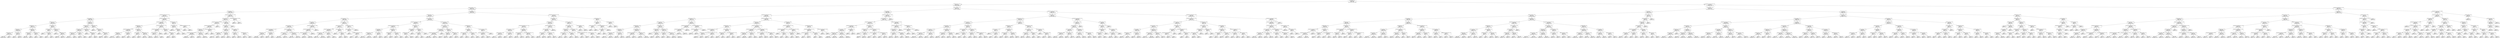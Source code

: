 digraph Tree {
node [shape=box] ;
0 [label="room_type_num <= 0.5\ngini = 0.667\nsamples = 59587\nvalue = [19718, 19921, 19948]"] ;
1 [label="availability_365 <= 81.5\ngini = 0.432\nsamples = 25380\nvalue = [1143, 18068, 6169]"] ;
0 -> 1 [labeldistance=2.5, labelangle=45, headlabel="True"] ;
2 [label="number_of_reviews <= 0.5\ngini = 0.372\nsamples = 13694\nvalue = [366, 10465, 2863]"] ;
1 -> 2 ;
3 [label="minimum_nights <= 2.5\ngini = 0.434\nsamples = 4008\nvalue = [179, 2844, 985]"] ;
2 -> 3 ;
4 [label="calculated_host_listings_count <= 1.5\ngini = 0.471\nsamples = 2602\nvalue = [126, 1737, 739]"] ;
3 -> 4 ;
5 [label="minimum_nights <= 1.5\ngini = 0.458\nsamples = 1998\nvalue = [94, 1366, 538]"] ;
4 -> 5 ;
6 [label="availability_365 <= 45.5\ngini = 0.468\nsamples = 1457\nvalue = [72, 980, 405]"] ;
5 -> 6 ;
7 [label="availability_365 <= 15.5\ngini = 0.471\nsamples = 1376\nvalue = [67, 919, 390]"] ;
6 -> 7 ;
8 [label="availability_365 <= 3.5\ngini = 0.467\nsamples = 1310\nvalue = [65, 883, 362]"] ;
7 -> 8 ;
9 [label="availability_365 <= 2.5\ngini = 0.467\nsamples = 1270\nvalue = [61, 854, 355]"] ;
8 -> 9 ;
10 [label="gini = 0.467\nsamples = 1268\nvalue = [61, 853, 354]"] ;
9 -> 10 ;
11 [label="gini = 0.5\nsamples = 2\nvalue = [0, 1, 1]"] ;
9 -> 11 ;
12 [label="availability_365 <= 5.5\ngini = 0.434\nsamples = 40\nvalue = [4, 29, 7]"] ;
8 -> 12 ;
13 [label="gini = 0.0\nsamples = 3\nvalue = [0, 3, 0]"] ;
12 -> 13 ;
14 [label="gini = 0.459\nsamples = 37\nvalue = [4, 26, 7]"] ;
12 -> 14 ;
15 [label="availability_365 <= 42.5\ngini = 0.522\nsamples = 66\nvalue = [2, 36, 28]"] ;
7 -> 15 ;
16 [label="availability_365 <= 41.0\ngini = 0.518\nsamples = 62\nvalue = [2, 35, 25]"] ;
15 -> 16 ;
17 [label="gini = 0.525\nsamples = 59\nvalue = [2, 32, 25]"] ;
16 -> 17 ;
18 [label="gini = 0.0\nsamples = 3\nvalue = [0, 3, 0]"] ;
16 -> 18 ;
19 [label="availability_365 <= 44.5\ngini = 0.375\nsamples = 4\nvalue = [0, 1, 3]"] ;
15 -> 19 ;
20 [label="gini = 0.0\nsamples = 2\nvalue = [0, 0, 2]"] ;
19 -> 20 ;
21 [label="gini = 0.5\nsamples = 2\nvalue = [0, 1, 1]"] ;
19 -> 21 ;
22 [label="availability_365 <= 48.5\ngini = 0.395\nsamples = 81\nvalue = [5, 61, 15]"] ;
6 -> 22 ;
23 [label="availability_365 <= 46.5\ngini = 0.5\nsamples = 4\nvalue = [2, 2, 0]"] ;
22 -> 23 ;
24 [label="gini = 0.0\nsamples = 1\nvalue = [0, 1, 0]"] ;
23 -> 24 ;
25 [label="availability_365 <= 47.5\ngini = 0.444\nsamples = 3\nvalue = [2, 1, 0]"] ;
23 -> 25 ;
26 [label="gini = 0.0\nsamples = 1\nvalue = [1, 0, 0]"] ;
25 -> 26 ;
27 [label="gini = 0.5\nsamples = 2\nvalue = [1, 1, 0]"] ;
25 -> 27 ;
28 [label="availability_365 <= 53.0\ngini = 0.373\nsamples = 77\nvalue = [3, 59, 15]"] ;
22 -> 28 ;
29 [label="gini = 0.0\nsamples = 12\nvalue = [0, 12, 0]"] ;
28 -> 29 ;
30 [label="availability_365 <= 64.5\ngini = 0.422\nsamples = 65\nvalue = [3, 47, 15]"] ;
28 -> 30 ;
31 [label="gini = 0.469\nsamples = 16\nvalue = [0, 10, 6]"] ;
30 -> 31 ;
32 [label="gini = 0.392\nsamples = 49\nvalue = [3, 37, 9]"] ;
30 -> 32 ;
33 [label="availability_365 <= 58.0\ngini = 0.429\nsamples = 541\nvalue = [22, 386, 133]"] ;
5 -> 33 ;
34 [label="availability_365 <= 45.5\ngini = 0.413\nsamples = 514\nvalue = [18, 374, 122]"] ;
33 -> 34 ;
35 [label="availability_365 <= 29.5\ngini = 0.419\nsamples = 496\nvalue = [18, 358, 120]"] ;
34 -> 35 ;
36 [label="availability_365 <= 22.0\ngini = 0.413\nsamples = 482\nvalue = [18, 351, 113]"] ;
35 -> 36 ;
37 [label="gini = 0.417\nsamples = 476\nvalue = [18, 345, 113]"] ;
36 -> 37 ;
38 [label="gini = 0.0\nsamples = 6\nvalue = [0, 6, 0]"] ;
36 -> 38 ;
39 [label="availability_365 <= 43.5\ngini = 0.5\nsamples = 14\nvalue = [0, 7, 7]"] ;
35 -> 39 ;
40 [label="gini = 0.497\nsamples = 13\nvalue = [0, 7, 6]"] ;
39 -> 40 ;
41 [label="gini = 0.0\nsamples = 1\nvalue = [0, 0, 1]"] ;
39 -> 41 ;
42 [label="availability_365 <= 50.5\ngini = 0.198\nsamples = 18\nvalue = [0, 16, 2]"] ;
34 -> 42 ;
43 [label="gini = 0.0\nsamples = 9\nvalue = [0, 9, 0]"] ;
42 -> 43 ;
44 [label="availability_365 <= 51.5\ngini = 0.346\nsamples = 9\nvalue = [0, 7, 2]"] ;
42 -> 44 ;
45 [label="gini = 0.5\nsamples = 2\nvalue = [0, 1, 1]"] ;
44 -> 45 ;
46 [label="gini = 0.245\nsamples = 7\nvalue = [0, 6, 1]"] ;
44 -> 46 ;
47 [label="availability_365 <= 65.0\ngini = 0.615\nsamples = 27\nvalue = [4, 12, 11]"] ;
33 -> 47 ;
48 [label="gini = 0.0\nsamples = 2\nvalue = [2, 0, 0]"] ;
47 -> 48 ;
49 [label="availability_365 <= 66.5\ngini = 0.57\nsamples = 25\nvalue = [2, 12, 11]"] ;
47 -> 49 ;
50 [label="gini = 0.0\nsamples = 1\nvalue = [0, 1, 0]"] ;
49 -> 50 ;
51 [label="availability_365 <= 79.5\ngini = 0.573\nsamples = 24\nvalue = [2, 11, 11]"] ;
49 -> 51 ;
52 [label="gini = 0.586\nsamples = 18\nvalue = [2, 7, 9]"] ;
51 -> 52 ;
53 [label="gini = 0.444\nsamples = 6\nvalue = [0, 4, 2]"] ;
51 -> 53 ;
54 [label="calculated_host_listings_count <= 19.5\ngini = 0.509\nsamples = 604\nvalue = [32, 371, 201]"] ;
4 -> 54 ;
55 [label="calculated_host_listings_count <= 5.5\ngini = 0.516\nsamples = 579\nvalue = [31, 349, 199]"] ;
54 -> 55 ;
56 [label="availability_365 <= 16.5\ngini = 0.502\nsamples = 509\nvalue = [26, 318, 165]"] ;
55 -> 56 ;
57 [label="calculated_host_listings_count <= 4.5\ngini = 0.494\nsamples = 363\nvalue = [22, 234, 107]"] ;
56 -> 57 ;
58 [label="availability_365 <= 7.5\ngini = 0.487\nsamples = 356\nvalue = [20, 232, 104]"] ;
57 -> 58 ;
59 [label="gini = 0.49\nsamples = 329\nvalue = [17, 212, 100]"] ;
58 -> 59 ;
60 [label="gini = 0.417\nsamples = 27\nvalue = [3, 20, 4]"] ;
58 -> 60 ;
61 [label="availability_365 <= 3.0\ngini = 0.653\nsamples = 7\nvalue = [2, 2, 3]"] ;
57 -> 61 ;
62 [label="gini = 0.611\nsamples = 6\nvalue = [2, 1, 3]"] ;
61 -> 62 ;
63 [label="gini = 0.0\nsamples = 1\nvalue = [0, 1, 0]"] ;
61 -> 63 ;
64 [label="availability_365 <= 21.5\ngini = 0.51\nsamples = 146\nvalue = [4, 84, 58]"] ;
56 -> 64 ;
65 [label="minimum_nights <= 1.5\ngini = 0.43\nsamples = 16\nvalue = [0, 5, 11]"] ;
64 -> 65 ;
66 [label="gini = 0.5\nsamples = 8\nvalue = [0, 4, 4]"] ;
65 -> 66 ;
67 [label="gini = 0.219\nsamples = 8\nvalue = [0, 1, 7]"] ;
65 -> 67 ;
68 [label="availability_365 <= 41.5\ngini = 0.499\nsamples = 130\nvalue = [4, 79, 47]"] ;
64 -> 68 ;
69 [label="gini = 0.516\nsamples = 49\nvalue = [1, 26, 22]"] ;
68 -> 69 ;
70 [label="gini = 0.475\nsamples = 81\nvalue = [3, 53, 25]"] ;
68 -> 70 ;
71 [label="calculated_host_listings_count <= 18.5\ngini = 0.563\nsamples = 70\nvalue = [5, 31, 34]"] ;
55 -> 71 ;
72 [label="calculated_host_listings_count <= 17.5\ngini = 0.566\nsamples = 64\nvalue = [5, 27, 32]"] ;
71 -> 72 ;
73 [label="availability_365 <= 69.5\ngini = 0.574\nsamples = 59\nvalue = [5, 27, 27]"] ;
72 -> 73 ;
74 [label="gini = 0.576\nsamples = 57\nvalue = [5, 25, 27]"] ;
73 -> 74 ;
75 [label="gini = 0.0\nsamples = 2\nvalue = [0, 2, 0]"] ;
73 -> 75 ;
76 [label="gini = 0.0\nsamples = 5\nvalue = [0, 0, 5]"] ;
72 -> 76 ;
77 [label="availability_365 <= 0.5\ngini = 0.444\nsamples = 6\nvalue = [0, 4, 2]"] ;
71 -> 77 ;
78 [label="gini = 0.0\nsamples = 1\nvalue = [0, 0, 1]"] ;
77 -> 78 ;
79 [label="availability_365 <= 70.0\ngini = 0.32\nsamples = 5\nvalue = [0, 4, 1]"] ;
77 -> 79 ;
80 [label="gini = 0.0\nsamples = 2\nvalue = [0, 2, 0]"] ;
79 -> 80 ;
81 [label="gini = 0.444\nsamples = 3\nvalue = [0, 2, 1]"] ;
79 -> 81 ;
82 [label="availability_365 <= 79.5\ngini = 0.218\nsamples = 25\nvalue = [1, 22, 2]"] ;
54 -> 82 ;
83 [label="availability_365 <= 64.0\ngini = 0.083\nsamples = 23\nvalue = [0, 22, 1]"] ;
82 -> 83 ;
84 [label="gini = 0.0\nsamples = 18\nvalue = [0, 18, 0]"] ;
83 -> 84 ;
85 [label="availability_365 <= 71.5\ngini = 0.32\nsamples = 5\nvalue = [0, 4, 1]"] ;
83 -> 85 ;
86 [label="gini = 0.0\nsamples = 1\nvalue = [0, 0, 1]"] ;
85 -> 86 ;
87 [label="gini = 0.0\nsamples = 4\nvalue = [0, 4, 0]"] ;
85 -> 87 ;
88 [label="calculated_host_listings_count <= 29.5\ngini = 0.5\nsamples = 2\nvalue = [1, 0, 1]"] ;
82 -> 88 ;
89 [label="gini = 0.0\nsamples = 1\nvalue = [0, 0, 1]"] ;
88 -> 89 ;
90 [label="gini = 0.0\nsamples = 1\nvalue = [1, 0, 0]"] ;
88 -> 90 ;
91 [label="calculated_host_listings_count <= 115.0\ngini = 0.348\nsamples = 1406\nvalue = [53, 1107, 246]"] ;
3 -> 91 ;
92 [label="minimum_nights <= 9.5\ngini = 0.344\nsamples = 1400\nvalue = [52, 1107, 241]"] ;
91 -> 92 ;
93 [label="calculated_host_listings_count <= 20.0\ngini = 0.378\nsamples = 1105\nvalue = [45, 843, 217]"] ;
92 -> 93 ;
94 [label="calculated_host_listings_count <= 16.5\ngini = 0.382\nsamples = 1088\nvalue = [45, 826, 217]"] ;
93 -> 94 ;
95 [label="availability_365 <= 10.5\ngini = 0.38\nsamples = 1085\nvalue = [44, 826, 215]"] ;
94 -> 95 ;
96 [label="calculated_host_listings_count <= 4.5\ngini = 0.365\nsamples = 860\nvalue = [38, 666, 156]"] ;
95 -> 96 ;
97 [label="gini = 0.367\nsamples = 844\nvalue = [36, 652, 156]"] ;
96 -> 97 ;
98 [label="gini = 0.219\nsamples = 16\nvalue = [2, 14, 0]"] ;
96 -> 98 ;
99 [label="availability_365 <= 23.0\ngini = 0.425\nsamples = 225\nvalue = [6, 160, 59]"] ;
95 -> 99 ;
100 [label="gini = 0.478\nsamples = 53\nvalue = [0, 32, 21]"] ;
99 -> 100 ;
101 [label="gini = 0.396\nsamples = 172\nvalue = [6, 128, 38]"] ;
99 -> 101 ;
102 [label="calculated_host_listings_count <= 17.5\ngini = 0.444\nsamples = 3\nvalue = [1, 0, 2]"] ;
94 -> 102 ;
103 [label="gini = 0.0\nsamples = 1\nvalue = [1, 0, 0]"] ;
102 -> 103 ;
104 [label="gini = 0.0\nsamples = 2\nvalue = [0, 0, 2]"] ;
102 -> 104 ;
105 [label="gini = 0.0\nsamples = 17\nvalue = [0, 17, 0]"] ;
93 -> 105 ;
106 [label="minimum_nights <= 317.5\ngini = 0.192\nsamples = 295\nvalue = [7, 264, 24]"] ;
92 -> 106 ;
107 [label="minimum_nights <= 27.5\ngini = 0.187\nsamples = 294\nvalue = [6, 264, 24]"] ;
106 -> 107 ;
108 [label="minimum_nights <= 18.5\ngini = 0.16\nsamples = 255\nvalue = [4, 233, 18]"] ;
107 -> 108 ;
109 [label="minimum_nights <= 15.5\ngini = 0.189\nsamples = 193\nvalue = [4, 173, 16]"] ;
108 -> 109 ;
110 [label="gini = 0.176\nsamples = 188\nvalue = [4, 170, 14]"] ;
109 -> 110 ;
111 [label="gini = 0.48\nsamples = 5\nvalue = [0, 3, 2]"] ;
109 -> 111 ;
112 [label="availability_365 <= 1.0\ngini = 0.062\nsamples = 62\nvalue = [0, 60, 2]"] ;
108 -> 112 ;
113 [label="gini = 0.077\nsamples = 50\nvalue = [0, 48, 2]"] ;
112 -> 113 ;
114 [label="gini = 0.0\nsamples = 12\nvalue = [0, 12, 0]"] ;
112 -> 114 ;
115 [label="minimum_nights <= 35.0\ngini = 0.342\nsamples = 39\nvalue = [2, 31, 6]"] ;
107 -> 115 ;
116 [label="availability_365 <= 27.0\ngini = 0.417\nsamples = 22\nvalue = [1, 16, 5]"] ;
115 -> 116 ;
117 [label="gini = 0.54\nsamples = 10\nvalue = [1, 6, 3]"] ;
116 -> 117 ;
118 [label="gini = 0.278\nsamples = 12\nvalue = [0, 10, 2]"] ;
116 -> 118 ;
119 [label="availability_365 <= 71.0\ngini = 0.215\nsamples = 17\nvalue = [1, 15, 1]"] ;
115 -> 119 ;
120 [label="gini = 0.124\nsamples = 15\nvalue = [1, 14, 0]"] ;
119 -> 120 ;
121 [label="gini = 0.5\nsamples = 2\nvalue = [0, 1, 1]"] ;
119 -> 121 ;
122 [label="gini = 0.0\nsamples = 1\nvalue = [1, 0, 0]"] ;
106 -> 122 ;
123 [label="calculated_host_listings_count <= 662.5\ngini = 0.278\nsamples = 6\nvalue = [1, 0, 5]"] ;
91 -> 123 ;
124 [label="gini = 0.0\nsamples = 5\nvalue = [0, 0, 5]"] ;
123 -> 124 ;
125 [label="gini = 0.0\nsamples = 1\nvalue = [1, 0, 0]"] ;
123 -> 125 ;
126 [label="minimum_nights <= 4.5\ngini = 0.343\nsamples = 9686\nvalue = [187, 7621, 1878]"] ;
2 -> 126 ;
127 [label="availability_365 <= 1.5\ngini = 0.352\nsamples = 8828\nvalue = [172, 6877, 1779]"] ;
126 -> 127 ;
128 [label="number_of_reviews <= 21.5\ngini = 0.324\nsamples = 4858\nvalue = [81, 3894, 883]"] ;
127 -> 128 ;
129 [label="minimum_nights <= 2.5\ngini = 0.315\nsamples = 4124\nvalue = [65, 3334, 725]"] ;
128 -> 129 ;
130 [label="number_of_reviews <= 1.5\ngini = 0.328\nsamples = 3280\nvalue = [55, 2619, 606]"] ;
129 -> 130 ;
131 [label="calculated_host_listings_count <= 6.5\ngini = 0.368\nsamples = 882\nvalue = [20, 676, 186]"] ;
130 -> 131 ;
132 [label="availability_365 <= 0.5\ngini = 0.365\nsamples = 873\nvalue = [19, 671, 183]"] ;
131 -> 132 ;
133 [label="gini = 0.364\nsamples = 869\nvalue = [18, 668, 183]"] ;
132 -> 133 ;
134 [label="gini = 0.375\nsamples = 4\nvalue = [1, 3, 0]"] ;
132 -> 134 ;
135 [label="availability_365 <= 0.5\ngini = 0.568\nsamples = 9\nvalue = [1, 5, 3]"] ;
131 -> 135 ;
136 [label="gini = 0.531\nsamples = 8\nvalue = [1, 5, 2]"] ;
135 -> 136 ;
137 [label="gini = 0.0\nsamples = 1\nvalue = [0, 0, 1]"] ;
135 -> 137 ;
138 [label="calculated_host_listings_count <= 1.5\ngini = 0.313\nsamples = 2398\nvalue = [35, 1943, 420]"] ;
130 -> 138 ;
139 [label="number_of_reviews <= 16.5\ngini = 0.3\nsamples = 1695\nvalue = [24, 1390, 281]"] ;
138 -> 139 ;
140 [label="gini = 0.298\nsamples = 1616\nvalue = [23, 1328, 265]"] ;
139 -> 140 ;
141 [label="gini = 0.343\nsamples = 79\nvalue = [1, 62, 16]"] ;
139 -> 141 ;
142 [label="calculated_host_listings_count <= 3.5\ngini = 0.342\nsamples = 703\nvalue = [11, 553, 139]"] ;
138 -> 142 ;
143 [label="gini = 0.367\nsamples = 535\nvalue = [11, 410, 114]"] ;
142 -> 143 ;
144 [label="gini = 0.253\nsamples = 168\nvalue = [0, 143, 25]"] ;
142 -> 144 ;
145 [label="calculated_host_listings_count <= 605.0\ngini = 0.262\nsamples = 844\nvalue = [10, 715, 119]"] ;
129 -> 145 ;
146 [label="calculated_host_listings_count <= 19.5\ngini = 0.261\nsamples = 843\nvalue = [9, 715, 119]"] ;
145 -> 146 ;
147 [label="calculated_host_listings_count <= 1.5\ngini = 0.269\nsamples = 812\nvalue = [9, 684, 119]"] ;
146 -> 147 ;
148 [label="gini = 0.245\nsamples = 573\nvalue = [4, 492, 77]"] ;
147 -> 148 ;
149 [label="gini = 0.323\nsamples = 239\nvalue = [5, 192, 42]"] ;
147 -> 149 ;
150 [label="gini = 0.0\nsamples = 31\nvalue = [0, 31, 0]"] ;
146 -> 150 ;
151 [label="gini = 0.0\nsamples = 1\nvalue = [1, 0, 0]"] ;
145 -> 151 ;
152 [label="number_of_reviews <= 200.5\ngini = 0.371\nsamples = 734\nvalue = [16, 560, 158]"] ;
128 -> 152 ;
153 [label="number_of_reviews <= 184.5\ngini = 0.375\nsamples = 719\nvalue = [15, 546, 158]"] ;
152 -> 153 ;
154 [label="calculated_host_listings_count <= 20.5\ngini = 0.369\nsamples = 710\nvalue = [15, 543, 152]"] ;
153 -> 154 ;
155 [label="number_of_reviews <= 28.5\ngini = 0.374\nsamples = 693\nvalue = [15, 527, 151]"] ;
154 -> 155 ;
156 [label="gini = 0.402\nsamples = 167\nvalue = [1, 121, 45]"] ;
155 -> 156 ;
157 [label="gini = 0.363\nsamples = 526\nvalue = [14, 406, 106]"] ;
155 -> 157 ;
158 [label="number_of_reviews <= 24.0\ngini = 0.111\nsamples = 17\nvalue = [0, 16, 1]"] ;
154 -> 158 ;
159 [label="gini = 0.32\nsamples = 5\nvalue = [0, 4, 1]"] ;
158 -> 159 ;
160 [label="gini = 0.0\nsamples = 12\nvalue = [0, 12, 0]"] ;
158 -> 160 ;
161 [label="number_of_reviews <= 191.0\ngini = 0.444\nsamples = 9\nvalue = [0, 3, 6]"] ;
153 -> 161 ;
162 [label="gini = 0.0\nsamples = 4\nvalue = [0, 0, 4]"] ;
161 -> 162 ;
163 [label="number_of_reviews <= 195.5\ngini = 0.48\nsamples = 5\nvalue = [0, 3, 2]"] ;
161 -> 163 ;
164 [label="gini = 0.0\nsamples = 2\nvalue = [0, 2, 0]"] ;
163 -> 164 ;
165 [label="gini = 0.444\nsamples = 3\nvalue = [0, 1, 2]"] ;
163 -> 165 ;
166 [label="number_of_reviews <= 216.0\ngini = 0.124\nsamples = 15\nvalue = [1, 14, 0]"] ;
152 -> 166 ;
167 [label="number_of_reviews <= 210.5\ngini = 0.245\nsamples = 7\nvalue = [1, 6, 0]"] ;
166 -> 167 ;
168 [label="gini = 0.0\nsamples = 4\nvalue = [0, 4, 0]"] ;
167 -> 168 ;
169 [label="calculated_host_listings_count <= 2.5\ngini = 0.444\nsamples = 3\nvalue = [1, 2, 0]"] ;
167 -> 169 ;
170 [label="gini = 0.5\nsamples = 2\nvalue = [1, 1, 0]"] ;
169 -> 170 ;
171 [label="gini = 0.0\nsamples = 1\nvalue = [0, 1, 0]"] ;
169 -> 171 ;
172 [label="gini = 0.0\nsamples = 8\nvalue = [0, 8, 0]"] ;
166 -> 172 ;
173 [label="number_of_reviews <= 3.5\ngini = 0.384\nsamples = 3970\nvalue = [91, 2983, 896]"] ;
127 -> 173 ;
174 [label="calculated_host_listings_count <= 18.5\ngini = 0.438\nsamples = 814\nvalue = [30, 571, 213]"] ;
173 -> 174 ;
175 [label="calculated_host_listings_count <= 13.5\ngini = 0.444\nsamples = 787\nvalue = [30, 547, 210]"] ;
174 -> 175 ;
176 [label="minimum_nights <= 3.5\ngini = 0.439\nsamples = 774\nvalue = [28, 542, 204]"] ;
175 -> 176 ;
177 [label="availability_365 <= 28.5\ngini = 0.446\nsamples = 743\nvalue = [28, 515, 200]"] ;
176 -> 177 ;
178 [label="gini = 0.476\nsamples = 290\nvalue = [13, 191, 86]"] ;
177 -> 178 ;
179 [label="gini = 0.424\nsamples = 453\nvalue = [15, 324, 114]"] ;
177 -> 179 ;
180 [label="number_of_reviews <= 2.5\ngini = 0.225\nsamples = 31\nvalue = [0, 27, 4]"] ;
176 -> 180 ;
181 [label="gini = 0.091\nsamples = 21\nvalue = [0, 20, 1]"] ;
180 -> 181 ;
182 [label="gini = 0.42\nsamples = 10\nvalue = [0, 7, 3]"] ;
180 -> 182 ;
183 [label="availability_365 <= 37.0\ngini = 0.615\nsamples = 13\nvalue = [2, 5, 6]"] ;
175 -> 183 ;
184 [label="availability_365 <= 9.0\ngini = 0.611\nsamples = 6\nvalue = [2, 3, 1]"] ;
183 -> 184 ;
185 [label="gini = 0.0\nsamples = 2\nvalue = [0, 2, 0]"] ;
184 -> 185 ;
186 [label="gini = 0.625\nsamples = 4\nvalue = [2, 1, 1]"] ;
184 -> 186 ;
187 [label="number_of_reviews <= 2.5\ngini = 0.408\nsamples = 7\nvalue = [0, 2, 5]"] ;
183 -> 187 ;
188 [label="gini = 0.278\nsamples = 6\nvalue = [0, 1, 5]"] ;
187 -> 188 ;
189 [label="gini = 0.0\nsamples = 1\nvalue = [0, 1, 0]"] ;
187 -> 189 ;
190 [label="availability_365 <= 76.5\ngini = 0.198\nsamples = 27\nvalue = [0, 24, 3]"] ;
174 -> 190 ;
191 [label="minimum_nights <= 1.5\ngini = 0.083\nsamples = 23\nvalue = [0, 22, 1]"] ;
190 -> 191 ;
192 [label="availability_365 <= 54.5\ngini = 0.278\nsamples = 6\nvalue = [0, 5, 1]"] ;
191 -> 192 ;
193 [label="gini = 0.0\nsamples = 2\nvalue = [0, 2, 0]"] ;
192 -> 193 ;
194 [label="gini = 0.375\nsamples = 4\nvalue = [0, 3, 1]"] ;
192 -> 194 ;
195 [label="gini = 0.0\nsamples = 17\nvalue = [0, 17, 0]"] ;
191 -> 195 ;
196 [label="availability_365 <= 77.5\ngini = 0.5\nsamples = 4\nvalue = [0, 2, 2]"] ;
190 -> 196 ;
197 [label="number_of_reviews <= 2.5\ngini = 0.444\nsamples = 3\nvalue = [0, 1, 2]"] ;
196 -> 197 ;
198 [label="gini = 0.0\nsamples = 2\nvalue = [0, 0, 2]"] ;
197 -> 198 ;
199 [label="gini = 0.0\nsamples = 1\nvalue = [0, 1, 0]"] ;
197 -> 199 ;
200 [label="gini = 0.0\nsamples = 1\nvalue = [0, 1, 0]"] ;
196 -> 200 ;
201 [label="number_of_reviews <= 235.0\ngini = 0.369\nsamples = 3156\nvalue = [61, 2412, 683]"] ;
173 -> 201 ;
202 [label="number_of_reviews <= 180.5\ngini = 0.366\nsamples = 3112\nvalue = [61, 2387, 664]"] ;
201 -> 202 ;
203 [label="number_of_reviews <= 179.5\ngini = 0.369\nsamples = 3048\nvalue = [61, 2329, 658]"] ;
202 -> 203 ;
204 [label="calculated_host_listings_count <= 32.0\ngini = 0.369\nsamples = 3046\nvalue = [61, 2329, 656]"] ;
203 -> 204 ;
205 [label="gini = 0.365\nsamples = 2968\nvalue = [60, 2278, 630]"] ;
204 -> 205 ;
206 [label="gini = 0.461\nsamples = 78\nvalue = [1, 51, 26]"] ;
204 -> 206 ;
207 [label="gini = 0.0\nsamples = 2\nvalue = [0, 0, 2]"] ;
203 -> 207 ;
208 [label="availability_365 <= 59.5\ngini = 0.17\nsamples = 64\nvalue = [0, 58, 6]"] ;
202 -> 208 ;
209 [label="availability_365 <= 5.5\ngini = 0.115\nsamples = 49\nvalue = [0, 46, 3]"] ;
208 -> 209 ;
210 [label="gini = 0.444\nsamples = 3\nvalue = [0, 2, 1]"] ;
209 -> 210 ;
211 [label="gini = 0.083\nsamples = 46\nvalue = [0, 44, 2]"] ;
209 -> 211 ;
212 [label="availability_365 <= 60.5\ngini = 0.32\nsamples = 15\nvalue = [0, 12, 3]"] ;
208 -> 212 ;
213 [label="gini = 0.0\nsamples = 1\nvalue = [0, 0, 1]"] ;
212 -> 213 ;
214 [label="gini = 0.245\nsamples = 14\nvalue = [0, 12, 2]"] ;
212 -> 214 ;
215 [label="availability_365 <= 37.5\ngini = 0.491\nsamples = 44\nvalue = [0, 25, 19]"] ;
201 -> 215 ;
216 [label="minimum_nights <= 1.5\ngini = 0.34\nsamples = 23\nvalue = [0, 18, 5]"] ;
215 -> 216 ;
217 [label="number_of_reviews <= 240.0\ngini = 0.198\nsamples = 18\nvalue = [0, 16, 2]"] ;
216 -> 217 ;
218 [label="gini = 0.0\nsamples = 1\nvalue = [0, 0, 1]"] ;
217 -> 218 ;
219 [label="gini = 0.111\nsamples = 17\nvalue = [0, 16, 1]"] ;
217 -> 219 ;
220 [label="number_of_reviews <= 294.5\ngini = 0.48\nsamples = 5\nvalue = [0, 2, 3]"] ;
216 -> 220 ;
221 [label="gini = 0.0\nsamples = 3\nvalue = [0, 0, 3]"] ;
220 -> 221 ;
222 [label="gini = 0.0\nsamples = 2\nvalue = [0, 2, 0]"] ;
220 -> 222 ;
223 [label="number_of_reviews <= 464.0\ngini = 0.444\nsamples = 21\nvalue = [0, 7, 14]"] ;
215 -> 223 ;
224 [label="calculated_host_listings_count <= 1.5\ngini = 0.388\nsamples = 19\nvalue = [0, 5, 14]"] ;
223 -> 224 ;
225 [label="gini = 0.49\nsamples = 7\nvalue = [0, 4, 3]"] ;
224 -> 225 ;
226 [label="gini = 0.153\nsamples = 12\nvalue = [0, 1, 11]"] ;
224 -> 226 ;
227 [label="gini = 0.0\nsamples = 2\nvalue = [0, 2, 0]"] ;
223 -> 227 ;
228 [label="calculated_host_listings_count <= 16.0\ngini = 0.234\nsamples = 858\nvalue = [15, 744, 99]"] ;
126 -> 228 ;
229 [label="minimum_nights <= 8.5\ngini = 0.219\nsamples = 844\nvalue = [12, 740, 92]"] ;
228 -> 229 ;
230 [label="availability_365 <= 19.5\ngini = 0.261\nsamples = 588\nvalue = [10, 499, 79]"] ;
229 -> 230 ;
231 [label="calculated_host_listings_count <= 1.5\ngini = 0.23\nsamples = 460\nvalue = [7, 400, 53]"] ;
230 -> 231 ;
232 [label="number_of_reviews <= 23.5\ngini = 0.197\nsamples = 330\nvalue = [4, 294, 32]"] ;
231 -> 232 ;
233 [label="number_of_reviews <= 9.5\ngini = 0.186\nsamples = 312\nvalue = [3, 280, 29]"] ;
232 -> 233 ;
234 [label="gini = 0.2\nsamples = 278\nvalue = [3, 247, 28]"] ;
233 -> 234 ;
235 [label="gini = 0.057\nsamples = 34\nvalue = [0, 33, 1]"] ;
233 -> 235 ;
236 [label="number_of_reviews <= 26.5\ngini = 0.364\nsamples = 18\nvalue = [1, 14, 3]"] ;
232 -> 236 ;
237 [label="gini = 0.5\nsamples = 4\nvalue = [0, 2, 2]"] ;
236 -> 237 ;
238 [label="gini = 0.255\nsamples = 14\nvalue = [1, 12, 1]"] ;
236 -> 238 ;
239 [label="minimum_nights <= 6.5\ngini = 0.309\nsamples = 130\nvalue = [3, 106, 21]"] ;
231 -> 239 ;
240 [label="number_of_reviews <= 3.5\ngini = 0.355\nsamples = 90\nvalue = [2, 70, 18]"] ;
239 -> 240 ;
241 [label="gini = 0.434\nsamples = 40\nvalue = [1, 28, 11]"] ;
240 -> 241 ;
242 [label="gini = 0.274\nsamples = 50\nvalue = [1, 42, 7]"] ;
240 -> 242 ;
243 [label="calculated_host_listings_count <= 7.5\ngini = 0.184\nsamples = 40\nvalue = [1, 36, 3]"] ;
239 -> 243 ;
244 [label="gini = 0.145\nsamples = 39\nvalue = [1, 36, 2]"] ;
243 -> 244 ;
245 [label="gini = 0.0\nsamples = 1\nvalue = [0, 0, 1]"] ;
243 -> 245 ;
246 [label="calculated_host_listings_count <= 2.5\ngini = 0.36\nsamples = 128\nvalue = [3, 99, 26]"] ;
230 -> 246 ;
247 [label="number_of_reviews <= 14.0\ngini = 0.439\nsamples = 96\nvalue = [3, 67, 26]"] ;
246 -> 247 ;
248 [label="minimum_nights <= 5.5\ngini = 0.37\nsamples = 67\nvalue = [1, 51, 15]"] ;
247 -> 248 ;
249 [label="gini = 0.428\nsamples = 29\nvalue = [0, 20, 9]"] ;
248 -> 249 ;
250 [label="gini = 0.309\nsamples = 38\nvalue = [1, 31, 6]"] ;
248 -> 250 ;
251 [label="number_of_reviews <= 29.5\ngini = 0.547\nsamples = 29\nvalue = [2, 16, 11]"] ;
247 -> 251 ;
252 [label="gini = 0.587\nsamples = 15\nvalue = [2, 5, 8]"] ;
251 -> 252 ;
253 [label="gini = 0.337\nsamples = 14\nvalue = [0, 11, 3]"] ;
251 -> 253 ;
254 [label="gini = 0.0\nsamples = 32\nvalue = [0, 32, 0]"] ;
246 -> 254 ;
255 [label="minimum_nights <= 95.0\ngini = 0.111\nsamples = 256\nvalue = [2, 241, 13]"] ;
229 -> 255 ;
256 [label="number_of_reviews <= 37.5\ngini = 0.099\nsamples = 251\nvalue = [2, 238, 11]"] ;
255 -> 256 ;
257 [label="availability_365 <= 0.5\ngini = 0.075\nsamples = 231\nvalue = [0, 222, 9]"] ;
256 -> 257 ;
258 [label="number_of_reviews <= 29.5\ngini = 0.112\nsamples = 134\nvalue = [0, 126, 8]"] ;
257 -> 258 ;
259 [label="gini = 0.1\nsamples = 132\nvalue = [0, 125, 7]"] ;
258 -> 259 ;
260 [label="gini = 0.5\nsamples = 2\nvalue = [0, 1, 1]"] ;
258 -> 260 ;
261 [label="minimum_nights <= 28.5\ngini = 0.02\nsamples = 97\nvalue = [0, 96, 1]"] ;
257 -> 261 ;
262 [label="gini = 0.0\nsamples = 70\nvalue = [0, 70, 0]"] ;
261 -> 262 ;
263 [label="gini = 0.071\nsamples = 27\nvalue = [0, 26, 1]"] ;
261 -> 263 ;
264 [label="number_of_reviews <= 50.5\ngini = 0.34\nsamples = 20\nvalue = [2, 16, 2]"] ;
256 -> 264 ;
265 [label="calculated_host_listings_count <= 1.5\ngini = 0.571\nsamples = 7\nvalue = [2, 4, 1]"] ;
264 -> 265 ;
266 [label="gini = 0.0\nsamples = 3\nvalue = [0, 3, 0]"] ;
265 -> 266 ;
267 [label="gini = 0.625\nsamples = 4\nvalue = [2, 1, 1]"] ;
265 -> 267 ;
268 [label="number_of_reviews <= 118.0\ngini = 0.142\nsamples = 13\nvalue = [0, 12, 1]"] ;
264 -> 268 ;
269 [label="gini = 0.0\nsamples = 10\nvalue = [0, 10, 0]"] ;
268 -> 269 ;
270 [label="gini = 0.444\nsamples = 3\nvalue = [0, 2, 1]"] ;
268 -> 270 ;
271 [label="minimum_nights <= 110.0\ngini = 0.48\nsamples = 5\nvalue = [0, 3, 2]"] ;
255 -> 271 ;
272 [label="gini = 0.0\nsamples = 2\nvalue = [0, 0, 2]"] ;
271 -> 272 ;
273 [label="gini = 0.0\nsamples = 3\nvalue = [0, 3, 0]"] ;
271 -> 273 ;
274 [label="availability_365 <= 34.0\ngini = 0.622\nsamples = 14\nvalue = [3, 4, 7]"] ;
228 -> 274 ;
275 [label="minimum_nights <= 5.5\ngini = 0.46\nsamples = 10\nvalue = [2, 1, 7]"] ;
274 -> 275 ;
276 [label="number_of_reviews <= 21.0\ngini = 0.5\nsamples = 2\nvalue = [1, 1, 0]"] ;
275 -> 276 ;
277 [label="gini = 0.0\nsamples = 1\nvalue = [0, 1, 0]"] ;
276 -> 277 ;
278 [label="gini = 0.0\nsamples = 1\nvalue = [1, 0, 0]"] ;
276 -> 278 ;
279 [label="calculated_host_listings_count <= 21.0\ngini = 0.219\nsamples = 8\nvalue = [1, 0, 7]"] ;
275 -> 279 ;
280 [label="minimum_nights <= 6.5\ngini = 0.5\nsamples = 2\nvalue = [1, 0, 1]"] ;
279 -> 280 ;
281 [label="gini = 0.0\nsamples = 1\nvalue = [0, 0, 1]"] ;
280 -> 281 ;
282 [label="gini = 0.0\nsamples = 1\nvalue = [1, 0, 0]"] ;
280 -> 282 ;
283 [label="gini = 0.0\nsamples = 6\nvalue = [0, 0, 6]"] ;
279 -> 283 ;
284 [label="minimum_nights <= 17.5\ngini = 0.375\nsamples = 4\nvalue = [1, 3, 0]"] ;
274 -> 284 ;
285 [label="gini = 0.0\nsamples = 3\nvalue = [0, 3, 0]"] ;
284 -> 285 ;
286 [label="gini = 0.0\nsamples = 1\nvalue = [1, 0, 0]"] ;
284 -> 286 ;
287 [label="number_of_reviews <= 1.5\ngini = 0.492\nsamples = 11686\nvalue = [777, 7603, 3306]"] ;
1 -> 287 ;
288 [label="minimum_nights <= 1.5\ngini = 0.569\nsamples = 3999\nvalue = [459, 2230, 1310]"] ;
287 -> 288 ;
289 [label="calculated_host_listings_count <= 3.5\ngini = 0.602\nsamples = 2022\nvalue = [282, 998, 742]"] ;
288 -> 289 ;
290 [label="availability_365 <= 364.5\ngini = 0.57\nsamples = 1496\nvalue = [151, 804, 541]"] ;
289 -> 290 ;
291 [label="number_of_reviews <= 0.5\ngini = 0.548\nsamples = 1176\nvalue = [105, 679, 392]"] ;
290 -> 291 ;
292 [label="availability_365 <= 176.5\ngini = 0.566\nsamples = 824\nvalue = [87, 456, 281]"] ;
291 -> 292 ;
293 [label="availability_365 <= 109.0\ngini = 0.541\nsamples = 361\nvalue = [35, 215, 111]"] ;
292 -> 293 ;
294 [label="availability_365 <= 89.5\ngini = 0.581\nsamples = 261\nvalue = [33, 141, 87]"] ;
293 -> 294 ;
295 [label="gini = 0.54\nsamples = 185\nvalue = [14, 107, 64]"] ;
294 -> 295 ;
296 [label="gini = 0.646\nsamples = 76\nvalue = [19, 34, 23]"] ;
294 -> 296 ;
297 [label="availability_365 <= 170.5\ngini = 0.394\nsamples = 100\nvalue = [2, 74, 24]"] ;
293 -> 297 ;
298 [label="gini = 0.336\nsamples = 75\nvalue = [0, 59, 16]"] ;
297 -> 298 ;
299 [label="gini = 0.531\nsamples = 25\nvalue = [2, 15, 8]"] ;
297 -> 299 ;
300 [label="availability_365 <= 180.5\ngini = 0.582\nsamples = 463\nvalue = [52, 241, 170]"] ;
292 -> 300 ;
301 [label="calculated_host_listings_count <= 1.5\ngini = 0.595\nsamples = 122\nvalue = [14, 54, 54]"] ;
300 -> 301 ;
302 [label="gini = 0.603\nsamples = 93\nvalue = [12, 43, 38]"] ;
301 -> 302 ;
303 [label="gini = 0.547\nsamples = 29\nvalue = [2, 11, 16]"] ;
301 -> 303 ;
304 [label="availability_365 <= 363.5\ngini = 0.571\nsamples = 341\nvalue = [38, 187, 116]"] ;
300 -> 304 ;
305 [label="gini = 0.548\nsamples = 243\nvalue = [24, 142, 77]"] ;
304 -> 305 ;
306 [label="gini = 0.61\nsamples = 98\nvalue = [14, 45, 39]"] ;
304 -> 306 ;
307 [label="availability_365 <= 116.0\ngini = 0.497\nsamples = 352\nvalue = [18, 223, 111]"] ;
291 -> 307 ;
308 [label="availability_365 <= 82.5\ngini = 0.535\nsamples = 101\nvalue = [4, 52, 45]"] ;
307 -> 308 ;
309 [label="gini = 0.0\nsamples = 2\nvalue = [0, 0, 2]"] ;
308 -> 309 ;
310 [label="availability_365 <= 84.5\ngini = 0.534\nsamples = 99\nvalue = [4, 52, 43]"] ;
308 -> 310 ;
311 [label="gini = 0.278\nsamples = 6\nvalue = [0, 5, 1]"] ;
310 -> 311 ;
312 [label="gini = 0.539\nsamples = 93\nvalue = [4, 47, 42]"] ;
310 -> 312 ;
313 [label="availability_365 <= 130.5\ngini = 0.464\nsamples = 251\nvalue = [14, 171, 66]"] ;
307 -> 313 ;
314 [label="availability_365 <= 121.5\ngini = 0.153\nsamples = 12\nvalue = [0, 11, 1]"] ;
313 -> 314 ;
315 [label="gini = 0.444\nsamples = 3\nvalue = [0, 2, 1]"] ;
314 -> 315 ;
316 [label="gini = 0.0\nsamples = 9\nvalue = [0, 9, 0]"] ;
314 -> 316 ;
317 [label="availability_365 <= 227.5\ngini = 0.474\nsamples = 239\nvalue = [14, 160, 65]"] ;
313 -> 317 ;
318 [label="gini = 0.499\nsamples = 102\nvalue = [5, 64, 33]"] ;
317 -> 318 ;
319 [label="gini = 0.45\nsamples = 137\nvalue = [9, 96, 32]"] ;
317 -> 319 ;
320 [label="number_of_reviews <= 0.5\ngini = 0.61\nsamples = 320\nvalue = [46, 125, 149]"] ;
290 -> 320 ;
321 [label="calculated_host_listings_count <= 2.5\ngini = 0.606\nsamples = 261\nvalue = [38, 95, 128]"] ;
320 -> 321 ;
322 [label="calculated_host_listings_count <= 1.5\ngini = 0.606\nsamples = 247\nvalue = [37, 87, 123]"] ;
321 -> 322 ;
323 [label="gini = 0.606\nsamples = 207\nvalue = [31, 73, 103]"] ;
322 -> 323 ;
324 [label="gini = 0.605\nsamples = 40\nvalue = [6, 14, 20]"] ;
322 -> 324 ;
325 [label="gini = 0.541\nsamples = 14\nvalue = [1, 8, 5]"] ;
321 -> 325 ;
326 [label="calculated_host_listings_count <= 2.5\ngini = 0.596\nsamples = 59\nvalue = [8, 30, 21]"] ;
320 -> 326 ;
327 [label="calculated_host_listings_count <= 1.5\ngini = 0.609\nsamples = 54\nvalue = [8, 26, 20]"] ;
326 -> 327 ;
328 [label="gini = 0.615\nsamples = 44\nvalue = [7, 21, 16]"] ;
327 -> 328 ;
329 [label="gini = 0.58\nsamples = 10\nvalue = [1, 5, 4]"] ;
327 -> 329 ;
330 [label="gini = 0.32\nsamples = 5\nvalue = [0, 4, 1]"] ;
326 -> 330 ;
331 [label="calculated_host_listings_count <= 20.5\ngini = 0.656\nsamples = 526\nvalue = [131, 194, 201]"] ;
289 -> 331 ;
332 [label="availability_365 <= 180.5\ngini = 0.659\nsamples = 473\nvalue = [126, 162, 185]"] ;
331 -> 332 ;
333 [label="availability_365 <= 174.0\ngini = 0.589\nsamples = 105\nvalue = [12, 52, 41]"] ;
332 -> 333 ;
334 [label="calculated_host_listings_count <= 5.5\ngini = 0.617\nsamples = 76\nvalue = [12, 29, 35]"] ;
333 -> 334 ;
335 [label="availability_365 <= 171.0\ngini = 0.619\nsamples = 43\nvalue = [7, 20, 16]"] ;
334 -> 335 ;
336 [label="gini = 0.594\nsamples = 40\nvalue = [5, 20, 15]"] ;
335 -> 336 ;
337 [label="gini = 0.444\nsamples = 3\nvalue = [2, 0, 1]"] ;
335 -> 337 ;
338 [label="calculated_host_listings_count <= 18.5\ngini = 0.571\nsamples = 33\nvalue = [5, 9, 19]"] ;
334 -> 338 ;
339 [label="gini = 0.547\nsamples = 31\nvalue = [5, 7, 19]"] ;
338 -> 339 ;
340 [label="gini = 0.0\nsamples = 2\nvalue = [0, 2, 0]"] ;
338 -> 340 ;
341 [label="number_of_reviews <= 0.5\ngini = 0.328\nsamples = 29\nvalue = [0, 23, 6]"] ;
333 -> 341 ;
342 [label="availability_365 <= 179.5\ngini = 0.236\nsamples = 22\nvalue = [0, 19, 3]"] ;
341 -> 342 ;
343 [label="gini = 0.291\nsamples = 17\nvalue = [0, 14, 3]"] ;
342 -> 343 ;
344 [label="gini = 0.0\nsamples = 5\nvalue = [0, 5, 0]"] ;
342 -> 344 ;
345 [label="calculated_host_listings_count <= 13.5\ngini = 0.49\nsamples = 7\nvalue = [0, 4, 3]"] ;
341 -> 345 ;
346 [label="gini = 0.48\nsamples = 5\nvalue = [0, 2, 3]"] ;
345 -> 346 ;
347 [label="gini = 0.0\nsamples = 2\nvalue = [0, 2, 0]"] ;
345 -> 347 ;
348 [label="calculated_host_listings_count <= 12.5\ngini = 0.662\nsamples = 368\nvalue = [114, 110, 144]"] ;
332 -> 348 ;
349 [label="calculated_host_listings_count <= 11.5\ngini = 0.665\nsamples = 315\nvalue = [103, 98, 114]"] ;
348 -> 349 ;
350 [label="availability_365 <= 191.5\ngini = 0.663\nsamples = 299\nvalue = [90, 95, 114]"] ;
349 -> 350 ;
351 [label="gini = 0.0\nsamples = 5\nvalue = [5, 0, 0]"] ;
350 -> 351 ;
352 [label="gini = 0.662\nsamples = 294\nvalue = [85, 95, 114]"] ;
350 -> 352 ;
353 [label="availability_365 <= 292.5\ngini = 0.305\nsamples = 16\nvalue = [13, 3, 0]"] ;
349 -> 353 ;
354 [label="gini = 0.49\nsamples = 7\nvalue = [4, 3, 0]"] ;
353 -> 354 ;
355 [label="gini = 0.0\nsamples = 9\nvalue = [9, 0, 0]"] ;
353 -> 355 ;
356 [label="calculated_host_listings_count <= 19.5\ngini = 0.585\nsamples = 53\nvalue = [11, 12, 30]"] ;
348 -> 356 ;
357 [label="calculated_host_listings_count <= 16.5\ngini = 0.565\nsamples = 43\nvalue = [6, 12, 25]"] ;
356 -> 357 ;
358 [label="gini = 0.506\nsamples = 26\nvalue = [6, 3, 17]"] ;
357 -> 358 ;
359 [label="gini = 0.498\nsamples = 17\nvalue = [0, 9, 8]"] ;
357 -> 359 ;
360 [label="availability_365 <= 361.5\ngini = 0.5\nsamples = 10\nvalue = [5, 0, 5]"] ;
356 -> 360 ;
361 [label="gini = 0.444\nsamples = 6\nvalue = [4, 0, 2]"] ;
360 -> 361 ;
362 [label="gini = 0.375\nsamples = 4\nvalue = [1, 0, 3]"] ;
360 -> 362 ;
363 [label="availability_365 <= 295.0\ngini = 0.535\nsamples = 53\nvalue = [5, 32, 16]"] ;
331 -> 363 ;
364 [label="calculated_host_listings_count <= 24.5\ngini = 0.432\nsamples = 19\nvalue = [0, 6, 13]"] ;
363 -> 364 ;
365 [label="calculated_host_listings_count <= 23.5\ngini = 0.198\nsamples = 9\nvalue = [0, 1, 8]"] ;
364 -> 365 ;
366 [label="gini = 0.0\nsamples = 4\nvalue = [0, 0, 4]"] ;
365 -> 366 ;
367 [label="availability_365 <= 173.0\ngini = 0.32\nsamples = 5\nvalue = [0, 1, 4]"] ;
365 -> 367 ;
368 [label="gini = 0.0\nsamples = 1\nvalue = [0, 1, 0]"] ;
367 -> 368 ;
369 [label="gini = 0.0\nsamples = 4\nvalue = [0, 0, 4]"] ;
367 -> 369 ;
370 [label="calculated_host_listings_count <= 36.5\ngini = 0.5\nsamples = 10\nvalue = [0, 5, 5]"] ;
364 -> 370 ;
371 [label="availability_365 <= 243.5\ngini = 0.469\nsamples = 8\nvalue = [0, 5, 3]"] ;
370 -> 371 ;
372 [label="gini = 0.0\nsamples = 3\nvalue = [0, 3, 0]"] ;
371 -> 372 ;
373 [label="gini = 0.48\nsamples = 5\nvalue = [0, 2, 3]"] ;
371 -> 373 ;
374 [label="gini = 0.0\nsamples = 2\nvalue = [0, 0, 2]"] ;
370 -> 374 ;
375 [label="availability_365 <= 364.5\ngini = 0.386\nsamples = 34\nvalue = [5, 26, 3]"] ;
363 -> 375 ;
376 [label="calculated_host_listings_count <= 37.5\ngini = 0.253\nsamples = 28\nvalue = [1, 24, 3]"] ;
375 -> 376 ;
377 [label="calculated_host_listings_count <= 32.0\ngini = 0.15\nsamples = 25\nvalue = [1, 23, 1]"] ;
376 -> 377 ;
378 [label="gini = 0.0\nsamples = 17\nvalue = [0, 17, 0]"] ;
377 -> 378 ;
379 [label="gini = 0.406\nsamples = 8\nvalue = [1, 6, 1]"] ;
377 -> 379 ;
380 [label="number_of_reviews <= 0.5\ngini = 0.444\nsamples = 3\nvalue = [0, 1, 2]"] ;
376 -> 380 ;
381 [label="gini = 0.5\nsamples = 2\nvalue = [0, 1, 1]"] ;
380 -> 381 ;
382 [label="gini = 0.0\nsamples = 1\nvalue = [0, 0, 1]"] ;
380 -> 382 ;
383 [label="calculated_host_listings_count <= 63.0\ngini = 0.444\nsamples = 6\nvalue = [4, 2, 0]"] ;
375 -> 383 ;
384 [label="gini = 0.0\nsamples = 4\nvalue = [4, 0, 0]"] ;
383 -> 384 ;
385 [label="gini = 0.0\nsamples = 2\nvalue = [0, 2, 0]"] ;
383 -> 385 ;
386 [label="calculated_host_listings_count <= 103.5\ngini = 0.521\nsamples = 1977\nvalue = [177, 1232, 568]"] ;
288 -> 386 ;
387 [label="minimum_nights <= 21.5\ngini = 0.513\nsamples = 1957\nvalue = [157, 1232, 568]"] ;
386 -> 387 ;
388 [label="calculated_host_listings_count <= 18.5\ngini = 0.525\nsamples = 1747\nvalue = [143, 1069, 535]"] ;
387 -> 388 ;
389 [label="calculated_host_listings_count <= 16.5\ngini = 0.532\nsamples = 1660\nvalue = [140, 1000, 520]"] ;
388 -> 389 ;
390 [label="number_of_reviews <= 0.5\ngini = 0.53\nsamples = 1654\nvalue = [139, 1000, 515]"] ;
389 -> 390 ;
391 [label="availability_365 <= 364.5\ngini = 0.549\nsamples = 1152\nvalue = [108, 667, 377]"] ;
390 -> 391 ;
392 [label="gini = 0.537\nsamples = 968\nvalue = [84, 576, 308]"] ;
391 -> 392 ;
393 [label="gini = 0.598\nsamples = 184\nvalue = [24, 91, 69]"] ;
391 -> 393 ;
394 [label="minimum_nights <= 5.5\ngini = 0.481\nsamples = 502\nvalue = [31, 333, 138]"] ;
390 -> 394 ;
395 [label="gini = 0.498\nsamples = 414\nvalue = [26, 265, 123]"] ;
394 -> 395 ;
396 [label="gini = 0.371\nsamples = 88\nvalue = [5, 68, 15]"] ;
394 -> 396 ;
397 [label="minimum_nights <= 4.5\ngini = 0.278\nsamples = 6\nvalue = [1, 0, 5]"] ;
389 -> 397 ;
398 [label="gini = 0.0\nsamples = 3\nvalue = [0, 0, 3]"] ;
397 -> 398 ;
399 [label="gini = 0.444\nsamples = 3\nvalue = [1, 0, 2]"] ;
397 -> 399 ;
400 [label="availability_365 <= 346.5\ngini = 0.34\nsamples = 87\nvalue = [3, 69, 15]"] ;
388 -> 400 ;
401 [label="availability_365 <= 137.0\ngini = 0.174\nsamples = 53\nvalue = [1, 48, 4]"] ;
400 -> 401 ;
402 [label="gini = 0.0\nsamples = 21\nvalue = [0, 21, 0]"] ;
401 -> 402 ;
403 [label="availability_365 <= 158.0\ngini = 0.271\nsamples = 32\nvalue = [1, 27, 4]"] ;
401 -> 403 ;
404 [label="gini = 0.625\nsamples = 4\nvalue = [1, 1, 2]"] ;
403 -> 404 ;
405 [label="gini = 0.133\nsamples = 28\nvalue = [0, 26, 2]"] ;
403 -> 405 ;
406 [label="calculated_host_listings_count <= 72.0\ngini = 0.51\nsamples = 34\nvalue = [2, 21, 11]"] ;
400 -> 406 ;
407 [label="calculated_host_listings_count <= 23.0\ngini = 0.449\nsamples = 7\nvalue = [1, 1, 5]"] ;
406 -> 407 ;
408 [label="gini = 0.5\nsamples = 2\nvalue = [0, 1, 1]"] ;
407 -> 408 ;
409 [label="gini = 0.32\nsamples = 5\nvalue = [1, 0, 4]"] ;
407 -> 409 ;
410 [label="availability_365 <= 354.0\ngini = 0.401\nsamples = 27\nvalue = [1, 20, 6]"] ;
406 -> 410 ;
411 [label="gini = 0.5\nsamples = 4\nvalue = [0, 2, 2]"] ;
410 -> 411 ;
412 [label="gini = 0.355\nsamples = 23\nvalue = [1, 18, 4]"] ;
410 -> 412 ;
413 [label="calculated_host_listings_count <= 19.5\ngini = 0.368\nsamples = 210\nvalue = [14, 163, 33]"] ;
387 -> 413 ;
414 [label="calculated_host_listings_count <= 16.0\ngini = 0.402\nsamples = 183\nvalue = [13, 137, 33]"] ;
413 -> 414 ;
415 [label="availability_365 <= 364.5\ngini = 0.388\nsamples = 180\nvalue = [13, 137, 30]"] ;
414 -> 415 ;
416 [label="number_of_reviews <= 0.5\ngini = 0.348\nsamples = 141\nvalue = [5, 111, 25]"] ;
415 -> 416 ;
417 [label="gini = 0.376\nsamples = 118\nvalue = [4, 90, 24]"] ;
416 -> 417 ;
418 [label="gini = 0.163\nsamples = 23\nvalue = [1, 21, 1]"] ;
416 -> 418 ;
419 [label="minimum_nights <= 29.0\ngini = 0.497\nsamples = 39\nvalue = [8, 26, 5]"] ;
415 -> 419 ;
420 [label="gini = 0.0\nsamples = 2\nvalue = [2, 0, 0]"] ;
419 -> 420 ;
421 [label="gini = 0.462\nsamples = 37\nvalue = [6, 26, 5]"] ;
419 -> 421 ;
422 [label="gini = 0.0\nsamples = 3\nvalue = [0, 0, 3]"] ;
414 -> 422 ;
423 [label="availability_365 <= 157.5\ngini = 0.071\nsamples = 27\nvalue = [1, 26, 0]"] ;
413 -> 423 ;
424 [label="calculated_host_listings_count <= 55.5\ngini = 0.375\nsamples = 4\nvalue = [1, 3, 0]"] ;
423 -> 424 ;
425 [label="gini = 0.0\nsamples = 3\nvalue = [0, 3, 0]"] ;
424 -> 425 ;
426 [label="gini = 0.0\nsamples = 1\nvalue = [1, 0, 0]"] ;
424 -> 426 ;
427 [label="gini = 0.0\nsamples = 23\nvalue = [0, 23, 0]"] ;
423 -> 427 ;
428 [label="gini = 0.0\nsamples = 20\nvalue = [20, 0, 0]"] ;
386 -> 428 ;
429 [label="calculated_host_listings_count <= 3.5\ngini = 0.442\nsamples = 7687\nvalue = [318, 5373, 1996]"] ;
287 -> 429 ;
430 [label="availability_365 <= 357.5\ngini = 0.42\nsamples = 5567\nvalue = [179, 4006, 1382]"] ;
429 -> 430 ;
431 [label="availability_365 <= 348.5\ngini = 0.409\nsamples = 4972\nvalue = [143, 3625, 1204]"] ;
430 -> 431 ;
432 [label="number_of_reviews <= 291.5\ngini = 0.415\nsamples = 4691\nvalue = [137, 3392, 1162]"] ;
431 -> 432 ;
433 [label="minimum_nights <= 5.5\ngini = 0.413\nsamples = 4645\nvalue = [137, 3368, 1140]"] ;
432 -> 433 ;
434 [label="number_of_reviews <= 242.0\ngini = 0.417\nsamples = 4439\nvalue = [131, 3201, 1107]"] ;
433 -> 434 ;
435 [label="number_of_reviews <= 202.5\ngini = 0.419\nsamples = 4394\nvalue = [131, 3161, 1102]"] ;
434 -> 435 ;
436 [label="gini = 0.416\nsamples = 4329\nvalue = [130, 3127, 1072]"] ;
435 -> 436 ;
437 [label="gini = 0.513\nsamples = 65\nvalue = [1, 34, 30]"] ;
435 -> 437 ;
438 [label="number_of_reviews <= 261.5\ngini = 0.198\nsamples = 45\nvalue = [0, 40, 5]"] ;
434 -> 438 ;
439 [label="gini = 0.0\nsamples = 22\nvalue = [0, 22, 0]"] ;
438 -> 439 ;
440 [label="gini = 0.34\nsamples = 23\nvalue = [0, 18, 5]"] ;
438 -> 440 ;
441 [label="minimum_nights <= 26.5\ngini = 0.316\nsamples = 206\nvalue = [6, 167, 33]"] ;
433 -> 441 ;
442 [label="minimum_nights <= 12.5\ngini = 0.266\nsamples = 163\nvalue = [4, 138, 21]"] ;
441 -> 442 ;
443 [label="gini = 0.323\nsamples = 108\nvalue = [3, 87, 18]"] ;
442 -> 443 ;
444 [label="gini = 0.137\nsamples = 55\nvalue = [1, 51, 3]"] ;
442 -> 444 ;
445 [label="number_of_reviews <= 4.5\ngini = 0.465\nsamples = 43\nvalue = [2, 29, 12]"] ;
441 -> 445 ;
446 [label="gini = 0.278\nsamples = 18\nvalue = [0, 15, 3]"] ;
445 -> 446 ;
447 [label="gini = 0.55\nsamples = 25\nvalue = [2, 14, 9]"] ;
445 -> 447 ;
448 [label="availability_365 <= 175.5\ngini = 0.499\nsamples = 46\nvalue = [0, 24, 22]"] ;
432 -> 448 ;
449 [label="number_of_reviews <= 395.0\ngini = 0.346\nsamples = 9\nvalue = [0, 7, 2]"] ;
448 -> 449 ;
450 [label="gini = 0.0\nsamples = 6\nvalue = [0, 6, 0]"] ;
449 -> 450 ;
451 [label="availability_365 <= 119.5\ngini = 0.444\nsamples = 3\nvalue = [0, 1, 2]"] ;
449 -> 451 ;
452 [label="gini = 0.0\nsamples = 2\nvalue = [0, 0, 2]"] ;
451 -> 452 ;
453 [label="gini = 0.0\nsamples = 1\nvalue = [0, 1, 0]"] ;
451 -> 453 ;
454 [label="number_of_reviews <= 400.0\ngini = 0.497\nsamples = 37\nvalue = [0, 17, 20]"] ;
448 -> 454 ;
455 [label="availability_365 <= 262.5\ngini = 0.408\nsamples = 21\nvalue = [0, 6, 15]"] ;
454 -> 455 ;
456 [label="gini = 0.0\nsamples = 6\nvalue = [0, 0, 6]"] ;
455 -> 456 ;
457 [label="gini = 0.48\nsamples = 15\nvalue = [0, 6, 9]"] ;
455 -> 457 ;
458 [label="calculated_host_listings_count <= 1.5\ngini = 0.43\nsamples = 16\nvalue = [0, 11, 5]"] ;
454 -> 458 ;
459 [label="gini = 0.0\nsamples = 5\nvalue = [0, 5, 0]"] ;
458 -> 459 ;
460 [label="gini = 0.496\nsamples = 11\nvalue = [0, 6, 5]"] ;
458 -> 460 ;
461 [label="number_of_reviews <= 8.5\ngini = 0.29\nsamples = 281\nvalue = [6, 233, 42]"] ;
431 -> 461 ;
462 [label="availability_365 <= 350.5\ngini = 0.421\nsamples = 88\nvalue = [5, 64, 19]"] ;
461 -> 462 ;
463 [label="number_of_reviews <= 4.5\ngini = 0.111\nsamples = 17\nvalue = [1, 16, 0]"] ;
462 -> 463 ;
464 [label="gini = 0.0\nsamples = 12\nvalue = [0, 12, 0]"] ;
463 -> 464 ;
465 [label="number_of_reviews <= 5.5\ngini = 0.32\nsamples = 5\nvalue = [1, 4, 0]"] ;
463 -> 465 ;
466 [label="gini = 0.5\nsamples = 2\nvalue = [1, 1, 0]"] ;
465 -> 466 ;
467 [label="gini = 0.0\nsamples = 3\nvalue = [0, 3, 0]"] ;
465 -> 467 ;
468 [label="availability_365 <= 352.5\ngini = 0.468\nsamples = 71\nvalue = [4, 48, 19]"] ;
462 -> 468 ;
469 [label="number_of_reviews <= 4.5\ngini = 0.497\nsamples = 13\nvalue = [0, 6, 7]"] ;
468 -> 469 ;
470 [label="gini = 0.408\nsamples = 7\nvalue = [0, 5, 2]"] ;
469 -> 470 ;
471 [label="gini = 0.278\nsamples = 6\nvalue = [0, 1, 5]"] ;
469 -> 471 ;
472 [label="minimum_nights <= 2.5\ngini = 0.428\nsamples = 58\nvalue = [4, 42, 12]"] ;
468 -> 472 ;
473 [label="gini = 0.386\nsamples = 50\nvalue = [3, 38, 9]"] ;
472 -> 473 ;
474 [label="gini = 0.594\nsamples = 8\nvalue = [1, 4, 3]"] ;
472 -> 474 ;
475 [label="availability_365 <= 356.5\ngini = 0.219\nsamples = 193\nvalue = [1, 169, 23]"] ;
461 -> 475 ;
476 [label="number_of_reviews <= 219.0\ngini = 0.183\nsamples = 168\nvalue = [1, 151, 16]"] ;
475 -> 476 ;
477 [label="minimum_nights <= 1.5\ngini = 0.175\nsamples = 166\nvalue = [1, 150, 15]"] ;
476 -> 477 ;
478 [label="gini = 0.124\nsamples = 91\nvalue = [1, 85, 5]"] ;
477 -> 478 ;
479 [label="gini = 0.231\nsamples = 75\nvalue = [0, 65, 10]"] ;
477 -> 479 ;
480 [label="availability_365 <= 352.5\ngini = 0.5\nsamples = 2\nvalue = [0, 1, 1]"] ;
476 -> 480 ;
481 [label="gini = 0.0\nsamples = 1\nvalue = [0, 0, 1]"] ;
480 -> 481 ;
482 [label="gini = 0.0\nsamples = 1\nvalue = [0, 1, 0]"] ;
480 -> 482 ;
483 [label="number_of_reviews <= 14.5\ngini = 0.403\nsamples = 25\nvalue = [0, 18, 7]"] ;
475 -> 483 ;
484 [label="gini = 0.0\nsamples = 4\nvalue = [0, 4, 0]"] ;
483 -> 484 ;
485 [label="number_of_reviews <= 80.5\ngini = 0.444\nsamples = 21\nvalue = [0, 14, 7]"] ;
483 -> 485 ;
486 [label="gini = 0.475\nsamples = 18\nvalue = [0, 11, 7]"] ;
485 -> 486 ;
487 [label="gini = 0.0\nsamples = 3\nvalue = [0, 3, 0]"] ;
485 -> 487 ;
488 [label="calculated_host_listings_count <= 2.5\ngini = 0.497\nsamples = 595\nvalue = [36, 381, 178]"] ;
430 -> 488 ;
489 [label="number_of_reviews <= 199.5\ngini = 0.479\nsamples = 521\nvalue = [28, 344, 149]"] ;
488 -> 489 ;
490 [label="minimum_nights <= 1.5\ngini = 0.478\nsamples = 519\nvalue = [28, 344, 147]"] ;
489 -> 490 ;
491 [label="number_of_reviews <= 27.0\ngini = 0.504\nsamples = 283\nvalue = [16, 177, 90]"] ;
490 -> 491 ;
492 [label="availability_365 <= 363.5\ngini = 0.495\nsamples = 244\nvalue = [15, 157, 72]"] ;
491 -> 492 ;
493 [label="gini = 0.415\nsamples = 96\nvalue = [2, 69, 25]"] ;
492 -> 493 ;
494 [label="gini = 0.538\nsamples = 148\nvalue = [13, 88, 47]"] ;
492 -> 494 ;
495 [label="availability_365 <= 360.5\ngini = 0.523\nsamples = 39\nvalue = [1, 20, 18]"] ;
491 -> 495 ;
496 [label="gini = 0.397\nsamples = 11\nvalue = [0, 3, 8]"] ;
495 -> 496 ;
497 [label="gini = 0.503\nsamples = 28\nvalue = [1, 17, 10]"] ;
495 -> 497 ;
498 [label="minimum_nights <= 15.0\ngini = 0.438\nsamples = 236\nvalue = [12, 167, 57]"] ;
490 -> 498 ;
499 [label="number_of_reviews <= 21.5\ngini = 0.417\nsamples = 219\nvalue = [9, 159, 51]"] ;
498 -> 499 ;
500 [label="gini = 0.435\nsamples = 185\nvalue = [6, 130, 49]"] ;
499 -> 500 ;
501 [label="gini = 0.261\nsamples = 34\nvalue = [3, 29, 2]"] ;
499 -> 501 ;
502 [label="number_of_reviews <= 7.0\ngini = 0.623\nsamples = 17\nvalue = [3, 8, 6]"] ;
498 -> 502 ;
503 [label="gini = 0.375\nsamples = 8\nvalue = [0, 6, 2]"] ;
502 -> 503 ;
504 [label="gini = 0.642\nsamples = 9\nvalue = [3, 2, 4]"] ;
502 -> 504 ;
505 [label="gini = 0.0\nsamples = 2\nvalue = [0, 0, 2]"] ;
489 -> 505 ;
506 [label="minimum_nights <= 5.5\ngini = 0.585\nsamples = 74\nvalue = [8, 37, 29]"] ;
488 -> 506 ;
507 [label="number_of_reviews <= 2.5\ngini = 0.582\nsamples = 71\nvalue = [8, 37, 26]"] ;
506 -> 507 ;
508 [label="availability_365 <= 364.5\ngini = 0.469\nsamples = 8\nvalue = [0, 3, 5]"] ;
507 -> 508 ;
509 [label="availability_365 <= 363.5\ngini = 0.408\nsamples = 7\nvalue = [0, 2, 5]"] ;
508 -> 509 ;
510 [label="gini = 0.444\nsamples = 3\nvalue = [0, 2, 1]"] ;
509 -> 510 ;
511 [label="gini = 0.0\nsamples = 4\nvalue = [0, 0, 4]"] ;
509 -> 511 ;
512 [label="gini = 0.0\nsamples = 1\nvalue = [0, 1, 0]"] ;
508 -> 512 ;
513 [label="number_of_reviews <= 156.5\ngini = 0.582\nsamples = 63\nvalue = [8, 34, 21]"] ;
507 -> 513 ;
514 [label="number_of_reviews <= 43.5\ngini = 0.579\nsamples = 62\nvalue = [8, 34, 20]"] ;
513 -> 514 ;
515 [label="gini = 0.591\nsamples = 59\nvalue = [8, 31, 20]"] ;
514 -> 515 ;
516 [label="gini = 0.0\nsamples = 3\nvalue = [0, 3, 0]"] ;
514 -> 516 ;
517 [label="gini = 0.0\nsamples = 1\nvalue = [0, 0, 1]"] ;
513 -> 517 ;
518 [label="gini = 0.0\nsamples = 3\nvalue = [0, 0, 3]"] ;
506 -> 518 ;
519 [label="calculated_host_listings_count <= 18.5\ngini = 0.496\nsamples = 2120\nvalue = [139, 1367, 614]"] ;
429 -> 519 ;
520 [label="calculated_host_listings_count <= 16.5\ngini = 0.521\nsamples = 1573\nvalue = [110, 957, 506]"] ;
519 -> 520 ;
521 [label="number_of_reviews <= 313.0\ngini = 0.515\nsamples = 1464\nvalue = [108, 911, 445]"] ;
520 -> 521 ;
522 [label="number_of_reviews <= 3.5\ngini = 0.511\nsamples = 1443\nvalue = [107, 907, 429]"] ;
521 -> 522 ;
523 [label="minimum_nights <= 1.5\ngini = 0.597\nsamples = 196\nvalue = [27, 100, 69]"] ;
522 -> 523 ;
524 [label="availability_365 <= 313.5\ngini = 0.63\nsamples = 118\nvalue = [21, 48, 49]"] ;
523 -> 524 ;
525 [label="gini = 0.594\nsamples = 63\nvalue = [9, 21, 33]"] ;
524 -> 525 ;
526 [label="gini = 0.627\nsamples = 55\nvalue = [12, 27, 16]"] ;
524 -> 526 ;
527 [label="availability_365 <= 140.5\ngini = 0.484\nsamples = 78\nvalue = [6, 52, 20]"] ;
523 -> 527 ;
528 [label="gini = 0.497\nsamples = 13\nvalue = [0, 7, 6]"] ;
527 -> 528 ;
529 [label="gini = 0.466\nsamples = 65\nvalue = [6, 45, 14]"] ;
527 -> 529 ;
530 [label="availability_365 <= 362.5\ngini = 0.494\nsamples = 1247\nvalue = [80, 807, 360]"] ;
522 -> 530 ;
531 [label="number_of_reviews <= 8.5\ngini = 0.488\nsamples = 1205\nvalue = [77, 789, 339]"] ;
530 -> 531 ;
532 [label="gini = 0.437\nsamples = 240\nvalue = [22, 173, 45]"] ;
531 -> 532 ;
533 [label="gini = 0.496\nsamples = 965\nvalue = [55, 616, 294]"] ;
531 -> 533 ;
534 [label="availability_365 <= 364.5\ngini = 0.561\nsamples = 42\nvalue = [3, 18, 21]"] ;
530 -> 534 ;
535 [label="gini = 0.512\nsamples = 22\nvalue = [2, 6, 14]"] ;
534 -> 535 ;
536 [label="gini = 0.515\nsamples = 20\nvalue = [1, 12, 7]"] ;
534 -> 536 ;
537 [label="availability_365 <= 304.0\ngini = 0.381\nsamples = 21\nvalue = [1, 4, 16]"] ;
521 -> 537 ;
538 [label="minimum_nights <= 2.5\ngini = 0.227\nsamples = 16\nvalue = [1, 1, 14]"] ;
537 -> 538 ;
539 [label="calculated_host_listings_count <= 6.0\ngini = 0.124\nsamples = 15\nvalue = [0, 1, 14]"] ;
538 -> 539 ;
540 [label="gini = 0.375\nsamples = 4\nvalue = [0, 1, 3]"] ;
539 -> 540 ;
541 [label="gini = 0.0\nsamples = 11\nvalue = [0, 0, 11]"] ;
539 -> 541 ;
542 [label="gini = 0.0\nsamples = 1\nvalue = [1, 0, 0]"] ;
538 -> 542 ;
543 [label="calculated_host_listings_count <= 4.5\ngini = 0.48\nsamples = 5\nvalue = [0, 3, 2]"] ;
537 -> 543 ;
544 [label="gini = 0.0\nsamples = 1\nvalue = [0, 0, 1]"] ;
543 -> 544 ;
545 [label="availability_365 <= 312.5\ngini = 0.375\nsamples = 4\nvalue = [0, 3, 1]"] ;
543 -> 545 ;
546 [label="gini = 0.5\nsamples = 2\nvalue = [0, 1, 1]"] ;
545 -> 546 ;
547 [label="gini = 0.0\nsamples = 2\nvalue = [0, 2, 0]"] ;
545 -> 547 ;
548 [label="availability_365 <= 228.5\ngini = 0.508\nsamples = 109\nvalue = [2, 46, 61]"] ;
520 -> 548 ;
549 [label="number_of_reviews <= 124.5\ngini = 0.313\nsamples = 36\nvalue = [0, 29, 7]"] ;
548 -> 549 ;
550 [label="availability_365 <= 152.5\ngini = 0.257\nsamples = 33\nvalue = [0, 28, 5]"] ;
549 -> 550 ;
551 [label="number_of_reviews <= 59.5\ngini = 0.401\nsamples = 18\nvalue = [0, 13, 5]"] ;
550 -> 551 ;
552 [label="gini = 0.496\nsamples = 11\nvalue = [0, 6, 5]"] ;
551 -> 552 ;
553 [label="gini = 0.0\nsamples = 7\nvalue = [0, 7, 0]"] ;
551 -> 553 ;
554 [label="gini = 0.0\nsamples = 15\nvalue = [0, 15, 0]"] ;
550 -> 554 ;
555 [label="availability_365 <= 155.0\ngini = 0.444\nsamples = 3\nvalue = [0, 1, 2]"] ;
549 -> 555 ;
556 [label="gini = 0.0\nsamples = 1\nvalue = [0, 1, 0]"] ;
555 -> 556 ;
557 [label="gini = 0.0\nsamples = 2\nvalue = [0, 0, 2]"] ;
555 -> 557 ;
558 [label="minimum_nights <= 1.5\ngini = 0.398\nsamples = 73\nvalue = [2, 17, 54]"] ;
548 -> 558 ;
559 [label="availability_365 <= 287.0\ngini = 0.481\nsamples = 46\nvalue = [1, 16, 29]"] ;
558 -> 559 ;
560 [label="number_of_reviews <= 46.0\ngini = 0.32\nsamples = 5\nvalue = [0, 4, 1]"] ;
559 -> 560 ;
561 [label="gini = 0.5\nsamples = 2\nvalue = [0, 1, 1]"] ;
560 -> 561 ;
562 [label="gini = 0.0\nsamples = 3\nvalue = [0, 3, 0]"] ;
560 -> 562 ;
563 [label="number_of_reviews <= 39.0\ngini = 0.447\nsamples = 41\nvalue = [1, 12, 28]"] ;
559 -> 563 ;
564 [label="gini = 0.535\nsamples = 20\nvalue = [1, 8, 11]"] ;
563 -> 564 ;
565 [label="gini = 0.308\nsamples = 21\nvalue = [0, 4, 17]"] ;
563 -> 565 ;
566 [label="calculated_host_listings_count <= 17.5\ngini = 0.14\nsamples = 27\nvalue = [1, 1, 25]"] ;
558 -> 566 ;
567 [label="number_of_reviews <= 15.0\ngini = 0.087\nsamples = 22\nvalue = [1, 0, 21]"] ;
566 -> 567 ;
568 [label="gini = 0.0\nsamples = 12\nvalue = [0, 0, 12]"] ;
567 -> 568 ;
569 [label="gini = 0.18\nsamples = 10\nvalue = [1, 0, 9]"] ;
567 -> 569 ;
570 [label="number_of_reviews <= 32.0\ngini = 0.32\nsamples = 5\nvalue = [0, 1, 4]"] ;
566 -> 570 ;
571 [label="gini = 0.0\nsamples = 1\nvalue = [0, 1, 0]"] ;
570 -> 571 ;
572 [label="gini = 0.0\nsamples = 4\nvalue = [0, 0, 4]"] ;
570 -> 572 ;
573 [label="calculated_host_listings_count <= 133.0\ngini = 0.396\nsamples = 547\nvalue = [29, 410, 108]"] ;
519 -> 573 ;
574 [label="calculated_host_listings_count <= 61.5\ngini = 0.378\nsamples = 535\nvalue = [29, 410, 96]"] ;
573 -> 574 ;
575 [label="calculated_host_listings_count <= 47.5\ngini = 0.437\nsamples = 435\nvalue = [29, 311, 95]"] ;
574 -> 575 ;
576 [label="number_of_reviews <= 85.0\ngini = 0.373\nsamples = 399\nvalue = [20, 307, 72]"] ;
575 -> 576 ;
577 [label="minimum_nights <= 3.5\ngini = 0.412\nsamples = 342\nvalue = [20, 252, 70]"] ;
576 -> 577 ;
578 [label="gini = 0.447\nsamples = 289\nvalue = [18, 203, 68]"] ;
577 -> 578 ;
579 [label="gini = 0.142\nsamples = 53\nvalue = [2, 49, 2]"] ;
577 -> 579 ;
580 [label="number_of_reviews <= 139.5\ngini = 0.068\nsamples = 57\nvalue = [0, 55, 2]"] ;
576 -> 580 ;
581 [label="gini = 0.0\nsamples = 35\nvalue = [0, 35, 0]"] ;
580 -> 581 ;
582 [label="gini = 0.165\nsamples = 22\nvalue = [0, 20, 2]"] ;
580 -> 582 ;
583 [label="calculated_host_listings_count <= 50.5\ngini = 0.517\nsamples = 36\nvalue = [9, 4, 23]"] ;
575 -> 583 ;
584 [label="number_of_reviews <= 231.5\ngini = 0.198\nsamples = 9\nvalue = [0, 1, 8]"] ;
583 -> 584 ;
585 [label="gini = 0.0\nsamples = 7\nvalue = [0, 0, 7]"] ;
584 -> 585 ;
586 [label="gini = 0.5\nsamples = 2\nvalue = [0, 1, 1]"] ;
584 -> 586 ;
587 [label="availability_365 <= 355.5\ngini = 0.568\nsamples = 27\nvalue = [9, 3, 15]"] ;
583 -> 587 ;
588 [label="gini = 0.5\nsamples = 6\nvalue = [4, 1, 1]"] ;
587 -> 588 ;
589 [label="gini = 0.49\nsamples = 21\nvalue = [5, 2, 14]"] ;
587 -> 589 ;
590 [label="number_of_reviews <= 88.5\ngini = 0.02\nsamples = 100\nvalue = [0, 99, 1]"] ;
574 -> 590 ;
591 [label="gini = 0.0\nsamples = 94\nvalue = [0, 94, 0]"] ;
590 -> 591 ;
592 [label="number_of_reviews <= 89.5\ngini = 0.278\nsamples = 6\nvalue = [0, 5, 1]"] ;
590 -> 592 ;
593 [label="gini = 0.0\nsamples = 1\nvalue = [0, 0, 1]"] ;
592 -> 593 ;
594 [label="gini = 0.0\nsamples = 5\nvalue = [0, 5, 0]"] ;
592 -> 594 ;
595 [label="gini = 0.0\nsamples = 12\nvalue = [0, 0, 12]"] ;
573 -> 595 ;
596 [label="calculated_host_listings_count <= 3.5\ngini = 0.54\nsamples = 34207\nvalue = [18575, 1853, 13779]"] ;
0 -> 596 [labeldistance=2.5, labelangle=-45, headlabel="False"] ;
597 [label="availability_365 <= 16.5\ngini = 0.56\nsamples = 22564\nvalue = [10374, 1509, 10681]"] ;
596 -> 597 ;
598 [label="room_type_num <= 1.5\ngini = 0.557\nsamples = 11653\nvalue = [4410, 934, 6309]"] ;
597 -> 598 ;
599 [label="number_of_reviews <= 0.5\ngini = 0.553\nsamples = 11550\nvalue = [4403, 858, 6289]"] ;
598 -> 599 ;
600 [label="minimum_nights <= 1.5\ngini = 0.563\nsamples = 2567\nvalue = [1192, 180, 1195]"] ;
599 -> 600 ;
601 [label="availability_365 <= 4.5\ngini = 0.569\nsamples = 631\nvalue = [247, 56, 328]"] ;
600 -> 601 ;
602 [label="availability_365 <= 0.5\ngini = 0.568\nsamples = 586\nvalue = [224, 53, 309]"] ;
601 -> 602 ;
603 [label="calculated_host_listings_count <= 2.5\ngini = 0.57\nsamples = 570\nvalue = [219, 53, 298]"] ;
602 -> 603 ;
604 [label="calculated_host_listings_count <= 1.5\ngini = 0.571\nsamples = 567\nvalue = [218, 53, 296]"] ;
603 -> 604 ;
605 [label="gini = 0.57\nsamples = 517\nvalue = [198, 48, 271]"] ;
604 -> 605 ;
606 [label="gini = 0.58\nsamples = 50\nvalue = [20, 5, 25]"] ;
604 -> 606 ;
607 [label="gini = 0.444\nsamples = 3\nvalue = [1, 0, 2]"] ;
603 -> 607 ;
608 [label="availability_365 <= 2.5\ngini = 0.43\nsamples = 16\nvalue = [5, 0, 11]"] ;
602 -> 608 ;
609 [label="availability_365 <= 1.5\ngini = 0.245\nsamples = 7\nvalue = [1, 0, 6]"] ;
608 -> 609 ;
610 [label="gini = 0.375\nsamples = 4\nvalue = [1, 0, 3]"] ;
609 -> 610 ;
611 [label="gini = 0.0\nsamples = 3\nvalue = [0, 0, 3]"] ;
609 -> 611 ;
612 [label="calculated_host_listings_count <= 1.5\ngini = 0.494\nsamples = 9\nvalue = [4, 0, 5]"] ;
608 -> 612 ;
613 [label="gini = 0.49\nsamples = 7\nvalue = [4, 0, 3]"] ;
612 -> 613 ;
614 [label="gini = 0.0\nsamples = 2\nvalue = [0, 0, 2]"] ;
612 -> 614 ;
615 [label="availability_365 <= 14.5\ngini = 0.556\nsamples = 45\nvalue = [23, 3, 19]"] ;
601 -> 615 ;
616 [label="calculated_host_listings_count <= 2.5\ngini = 0.554\nsamples = 36\nvalue = [20, 3, 13]"] ;
615 -> 616 ;
617 [label="availability_365 <= 9.5\ngini = 0.576\nsamples = 32\nvalue = [16, 3, 13]"] ;
616 -> 617 ;
618 [label="gini = 0.499\nsamples = 19\nvalue = [9, 0, 10]"] ;
617 -> 618 ;
619 [label="gini = 0.604\nsamples = 13\nvalue = [7, 3, 3]"] ;
617 -> 619 ;
620 [label="gini = 0.0\nsamples = 4\nvalue = [4, 0, 0]"] ;
616 -> 620 ;
621 [label="calculated_host_listings_count <= 1.5\ngini = 0.444\nsamples = 9\nvalue = [3, 0, 6]"] ;
615 -> 621 ;
622 [label="availability_365 <= 15.5\ngini = 0.278\nsamples = 6\nvalue = [1, 0, 5]"] ;
621 -> 622 ;
623 [label="gini = 0.375\nsamples = 4\nvalue = [1, 0, 3]"] ;
622 -> 623 ;
624 [label="gini = 0.0\nsamples = 2\nvalue = [0, 0, 2]"] ;
622 -> 624 ;
625 [label="calculated_host_listings_count <= 2.5\ngini = 0.444\nsamples = 3\nvalue = [2, 0, 1]"] ;
621 -> 625 ;
626 [label="gini = 0.0\nsamples = 2\nvalue = [2, 0, 0]"] ;
625 -> 626 ;
627 [label="gini = 0.0\nsamples = 1\nvalue = [0, 0, 1]"] ;
625 -> 627 ;
628 [label="minimum_nights <= 7.5\ngini = 0.557\nsamples = 1936\nvalue = [945, 124, 867]"] ;
600 -> 628 ;
629 [label="availability_365 <= 1.5\ngini = 0.545\nsamples = 1727\nvalue = [874, 88, 765]"] ;
628 -> 629 ;
630 [label="minimum_nights <= 5.5\ngini = 0.548\nsamples = 1480\nvalue = [732, 79, 669]"] ;
629 -> 630 ;
631 [label="minimum_nights <= 2.5\ngini = 0.544\nsamples = 1235\nvalue = [599, 59, 577]"] ;
630 -> 631 ;
632 [label="gini = 0.529\nsamples = 466\nvalue = [223, 14, 229]"] ;
631 -> 632 ;
633 [label="gini = 0.553\nsamples = 769\nvalue = [376, 45, 348]"] ;
631 -> 633 ;
634 [label="minimum_nights <= 6.5\ngini = 0.558\nsamples = 245\nvalue = [133, 20, 92]"] ;
630 -> 634 ;
635 [label="gini = 0.469\nsamples = 58\nvalue = [39, 3, 16]"] ;
634 -> 635 ;
636 [label="gini = 0.574\nsamples = 187\nvalue = [94, 17, 76]"] ;
634 -> 636 ;
637 [label="calculated_host_listings_count <= 2.5\ngini = 0.517\nsamples = 247\nvalue = [142, 9, 96]"] ;
629 -> 637 ;
638 [label="availability_365 <= 4.5\ngini = 0.521\nsamples = 240\nvalue = [136, 9, 95]"] ;
637 -> 638 ;
639 [label="gini = 0.521\nsamples = 32\nvalue = [20, 3, 9]"] ;
638 -> 639 ;
640 [label="gini = 0.517\nsamples = 208\nvalue = [116, 6, 86]"] ;
638 -> 640 ;
641 [label="availability_365 <= 8.5\ngini = 0.245\nsamples = 7\nvalue = [6, 0, 1]"] ;
637 -> 641 ;
642 [label="gini = 0.0\nsamples = 4\nvalue = [4, 0, 0]"] ;
641 -> 642 ;
643 [label="gini = 0.444\nsamples = 3\nvalue = [2, 0, 1]"] ;
641 -> 643 ;
644 [label="calculated_host_listings_count <= 1.5\ngini = 0.617\nsamples = 209\nvalue = [71, 36, 102]"] ;
628 -> 644 ;
645 [label="minimum_nights <= 40.0\ngini = 0.599\nsamples = 173\nvalue = [52, 29, 92]"] ;
644 -> 645 ;
646 [label="minimum_nights <= 9.0\ngini = 0.605\nsamples = 166\nvalue = [52, 28, 86]"] ;
645 -> 646 ;
647 [label="gini = 0.486\nsamples = 12\nvalue = [1, 3, 8]"] ;
646 -> 647 ;
648 [label="gini = 0.607\nsamples = 154\nvalue = [51, 25, 78]"] ;
646 -> 648 ;
649 [label="minimum_nights <= 80.0\ngini = 0.245\nsamples = 7\nvalue = [0, 1, 6]"] ;
645 -> 649 ;
650 [label="gini = 0.0\nsamples = 4\nvalue = [0, 0, 4]"] ;
649 -> 650 ;
651 [label="gini = 0.444\nsamples = 3\nvalue = [0, 1, 2]"] ;
649 -> 651 ;
652 [label="minimum_nights <= 26.0\ngini = 0.606\nsamples = 36\nvalue = [19, 7, 10]"] ;
644 -> 652 ;
653 [label="minimum_nights <= 19.0\ngini = 0.574\nsamples = 28\nvalue = [15, 3, 10]"] ;
652 -> 653 ;
654 [label="gini = 0.512\nsamples = 22\nvalue = [14, 2, 6]"] ;
653 -> 654 ;
655 [label="gini = 0.5\nsamples = 6\nvalue = [1, 1, 4]"] ;
653 -> 655 ;
656 [label="calculated_host_listings_count <= 2.5\ngini = 0.5\nsamples = 8\nvalue = [4, 4, 0]"] ;
652 -> 656 ;
657 [label="gini = 0.375\nsamples = 4\nvalue = [1, 3, 0]"] ;
656 -> 657 ;
658 [label="gini = 0.375\nsamples = 4\nvalue = [3, 1, 0]"] ;
656 -> 658 ;
659 [label="minimum_nights <= 1.5\ngini = 0.545\nsamples = 8983\nvalue = [3211, 678, 5094]"] ;
599 -> 659 ;
660 [label="calculated_host_listings_count <= 1.5\ngini = 0.529\nsamples = 1324\nvalue = [371, 134, 819]"] ;
659 -> 660 ;
661 [label="availability_365 <= 12.5\ngini = 0.524\nsamples = 1077\nvalue = [287, 114, 676]"] ;
660 -> 661 ;
662 [label="number_of_reviews <= 39.5\ngini = 0.527\nsamples = 1046\nvalue = [283, 111, 652]"] ;
661 -> 662 ;
663 [label="availability_365 <= 3.5\ngini = 0.533\nsamples = 984\nvalue = [268, 109, 607]"] ;
662 -> 663 ;
664 [label="gini = 0.525\nsamples = 891\nvalue = [236, 96, 559]"] ;
663 -> 664 ;
665 [label="gini = 0.596\nsamples = 93\nvalue = [32, 13, 48]"] ;
663 -> 665 ;
666 [label="number_of_reviews <= 45.5\ngini = 0.414\nsamples = 62\nvalue = [15, 2, 45]"] ;
662 -> 666 ;
667 [label="gini = 0.111\nsamples = 17\nvalue = [1, 0, 16]"] ;
666 -> 667 ;
668 [label="gini = 0.486\nsamples = 45\nvalue = [14, 2, 29]"] ;
666 -> 668 ;
669 [label="number_of_reviews <= 1.5\ngini = 0.375\nsamples = 31\nvalue = [4, 3, 24]"] ;
661 -> 669 ;
670 [label="availability_365 <= 14.5\ngini = 0.667\nsamples = 3\nvalue = [1, 1, 1]"] ;
669 -> 670 ;
671 [label="gini = 0.0\nsamples = 1\nvalue = [0, 0, 1]"] ;
670 -> 671 ;
672 [label="gini = 0.5\nsamples = 2\nvalue = [1, 1, 0]"] ;
670 -> 672 ;
673 [label="number_of_reviews <= 24.0\ngini = 0.309\nsamples = 28\nvalue = [3, 2, 23]"] ;
669 -> 673 ;
674 [label="gini = 0.227\nsamples = 23\nvalue = [3, 0, 20]"] ;
673 -> 674 ;
675 [label="gini = 0.48\nsamples = 5\nvalue = [0, 2, 3]"] ;
673 -> 675 ;
676 [label="number_of_reviews <= 132.5\ngini = 0.543\nsamples = 247\nvalue = [84, 20, 143]"] ;
660 -> 676 ;
677 [label="number_of_reviews <= 13.5\ngini = 0.547\nsamples = 243\nvalue = [84, 20, 139]"] ;
676 -> 677 ;
678 [label="availability_365 <= 13.5\ngini = 0.568\nsamples = 156\nvalue = [49, 19, 88]"] ;
677 -> 678 ;
679 [label="gini = 0.567\nsamples = 150\nvalue = [49, 17, 84]"] ;
678 -> 679 ;
680 [label="gini = 0.444\nsamples = 6\nvalue = [0, 2, 4]"] ;
678 -> 680 ;
681 [label="availability_365 <= 1.5\ngini = 0.494\nsamples = 87\nvalue = [35, 1, 51]"] ;
677 -> 681 ;
682 [label="gini = 0.444\nsamples = 51\nvalue = [17, 0, 34]"] ;
681 -> 682 ;
683 [label="gini = 0.526\nsamples = 36\nvalue = [18, 1, 17]"] ;
681 -> 683 ;
684 [label="gini = 0.0\nsamples = 4\nvalue = [0, 0, 4]"] ;
676 -> 684 ;
685 [label="calculated_host_listings_count <= 1.5\ngini = 0.546\nsamples = 7659\nvalue = [2840, 544, 4275]"] ;
659 -> 685 ;
686 [label="number_of_reviews <= 79.0\ngini = 0.543\nsamples = 6429\nvalue = [2304, 468, 3657]"] ;
685 -> 686 ;
687 [label="availability_365 <= 5.5\ngini = 0.542\nsamples = 6364\nvalue = [2264, 466, 3634]"] ;
686 -> 687 ;
688 [label="number_of_reviews <= 3.5\ngini = 0.541\nsamples = 5400\nvalue = [1866, 417, 3117]"] ;
687 -> 688 ;
689 [label="gini = 0.557\nsamples = 2019\nvalue = [739, 170, 1110]"] ;
688 -> 689 ;
690 [label="gini = 0.531\nsamples = 3381\nvalue = [1127, 247, 2007]"] ;
688 -> 690 ;
691 [label="number_of_reviews <= 1.5\ngini = 0.539\nsamples = 964\nvalue = [398, 49, 517]"] ;
687 -> 691 ;
692 [label="gini = 0.518\nsamples = 94\nvalue = [53, 3, 38]"] ;
691 -> 692 ;
693 [label="gini = 0.537\nsamples = 870\nvalue = [345, 46, 479]"] ;
691 -> 693 ;
694 [label="number_of_reviews <= 116.5\ngini = 0.495\nsamples = 65\nvalue = [40, 2, 23]"] ;
686 -> 694 ;
695 [label="number_of_reviews <= 101.0\ngini = 0.492\nsamples = 39\nvalue = [22, 0, 17]"] ;
694 -> 695 ;
696 [label="gini = 0.452\nsamples = 29\nvalue = [19, 0, 10]"] ;
695 -> 696 ;
697 [label="gini = 0.42\nsamples = 10\nvalue = [3, 0, 7]"] ;
695 -> 697 ;
698 [label="number_of_reviews <= 289.5\ngini = 0.462\nsamples = 26\nvalue = [18, 2, 6]"] ;
694 -> 698 ;
699 [label="gini = 0.435\nsamples = 25\nvalue = [18, 2, 5]"] ;
698 -> 699 ;
700 [label="gini = 0.0\nsamples = 1\nvalue = [0, 0, 1]"] ;
698 -> 700 ;
701 [label="availability_365 <= 6.5\ngini = 0.554\nsamples = 1230\nvalue = [536, 76, 618]"] ;
685 -> 701 ;
702 [label="number_of_reviews <= 18.5\ngini = 0.553\nsamples = 1014\nvalue = [420, 66, 528]"] ;
701 -> 702 ;
703 [label="minimum_nights <= 44.0\ngini = 0.56\nsamples = 793\nvalue = [339, 56, 398]"] ;
702 -> 703 ;
704 [label="gini = 0.56\nsamples = 784\nvalue = [333, 55, 396]"] ;
703 -> 704 ;
705 [label="gini = 0.494\nsamples = 9\nvalue = [6, 1, 2]"] ;
703 -> 705 ;
706 [label="number_of_reviews <= 24.5\ngini = 0.518\nsamples = 221\nvalue = [81, 10, 130]"] ;
702 -> 706 ;
707 [label="gini = 0.394\nsamples = 63\nvalue = [17, 0, 46]"] ;
706 -> 707 ;
708 [label="gini = 0.549\nsamples = 158\nvalue = [64, 10, 84]"] ;
706 -> 708 ;
709 [label="minimum_nights <= 6.5\ngini = 0.536\nsamples = 216\nvalue = [116, 10, 90]"] ;
701 -> 709 ;
710 [label="number_of_reviews <= 11.5\ngini = 0.525\nsamples = 202\nvalue = [113, 8, 81]"] ;
709 -> 710 ;
711 [label="gini = 0.532\nsamples = 116\nvalue = [58, 4, 54]"] ;
710 -> 711 ;
712 [label="gini = 0.49\nsamples = 86\nvalue = [55, 4, 27]"] ;
710 -> 712 ;
713 [label="number_of_reviews <= 1.5\ngini = 0.52\nsamples = 14\nvalue = [3, 2, 9]"] ;
709 -> 713 ;
714 [label="gini = 0.625\nsamples = 4\nvalue = [1, 2, 1]"] ;
713 -> 714 ;
715 [label="gini = 0.32\nsamples = 10\nvalue = [2, 0, 8]"] ;
713 -> 715 ;
716 [label="number_of_reviews <= 14.5\ngini = 0.413\nsamples = 103\nvalue = [7, 76, 20]"] ;
598 -> 716 ;
717 [label="minimum_nights <= 11.0\ngini = 0.465\nsamples = 87\nvalue = [7, 60, 20]"] ;
716 -> 717 ;
718 [label="availability_365 <= 0.5\ngini = 0.458\nsamples = 86\nvalue = [7, 60, 19]"] ;
717 -> 718 ;
719 [label="number_of_reviews <= 0.5\ngini = 0.48\nsamples = 80\nvalue = [7, 54, 19]"] ;
718 -> 719 ;
720 [label="calculated_host_listings_count <= 1.5\ngini = 0.494\nsamples = 48\nvalue = [3, 31, 14]"] ;
719 -> 720 ;
721 [label="minimum_nights <= 4.0\ngini = 0.516\nsamples = 42\nvalue = [3, 26, 13]"] ;
720 -> 721 ;
722 [label="gini = 0.529\nsamples = 40\nvalue = [3, 24, 13]"] ;
721 -> 722 ;
723 [label="gini = 0.0\nsamples = 2\nvalue = [0, 2, 0]"] ;
721 -> 723 ;
724 [label="minimum_nights <= 3.5\ngini = 0.278\nsamples = 6\nvalue = [0, 5, 1]"] ;
720 -> 724 ;
725 [label="gini = 0.0\nsamples = 5\nvalue = [0, 5, 0]"] ;
724 -> 725 ;
726 [label="gini = 0.0\nsamples = 1\nvalue = [0, 0, 1]"] ;
724 -> 726 ;
727 [label="number_of_reviews <= 4.5\ngini = 0.443\nsamples = 32\nvalue = [4, 23, 5]"] ;
719 -> 727 ;
728 [label="number_of_reviews <= 2.5\ngini = 0.417\nsamples = 27\nvalue = [4, 20, 3]"] ;
727 -> 728 ;
729 [label="gini = 0.469\nsamples = 23\nvalue = [4, 16, 3]"] ;
728 -> 729 ;
730 [label="gini = 0.0\nsamples = 4\nvalue = [0, 4, 0]"] ;
728 -> 730 ;
731 [label="number_of_reviews <= 5.5\ngini = 0.48\nsamples = 5\nvalue = [0, 3, 2]"] ;
727 -> 731 ;
732 [label="gini = 0.0\nsamples = 1\nvalue = [0, 0, 1]"] ;
731 -> 732 ;
733 [label="gini = 0.375\nsamples = 4\nvalue = [0, 3, 1]"] ;
731 -> 733 ;
734 [label="gini = 0.0\nsamples = 6\nvalue = [0, 6, 0]"] ;
718 -> 734 ;
735 [label="gini = 0.0\nsamples = 1\nvalue = [0, 0, 1]"] ;
717 -> 735 ;
736 [label="gini = 0.0\nsamples = 16\nvalue = [0, 16, 0]"] ;
716 -> 736 ;
737 [label="room_type_num <= 1.5\ngini = 0.538\nsamples = 10911\nvalue = [5964, 575, 4372]"] ;
597 -> 737 ;
738 [label="availability_365 <= 352.5\ngini = 0.53\nsamples = 10749\nvalue = [5950, 475, 4324]"] ;
737 -> 738 ;
739 [label="minimum_nights <= 2.5\ngini = 0.532\nsamples = 10156\nvalue = [5539, 444, 4173]"] ;
738 -> 739 ;
740 [label="calculated_host_listings_count <= 1.5\ngini = 0.536\nsamples = 5280\nvalue = [2723, 219, 2338]"] ;
739 -> 740 ;
741 [label="number_of_reviews <= 3.5\ngini = 0.54\nsamples = 3579\nvalue = [1754, 156, 1669]"] ;
740 -> 741 ;
742 [label="availability_365 <= 350.5\ngini = 0.535\nsamples = 1150\nvalue = [615, 51, 484]"] ;
741 -> 742 ;
743 [label="minimum_nights <= 1.5\ngini = 0.535\nsamples = 1146\nvalue = [615, 51, 480]"] ;
742 -> 743 ;
744 [label="gini = 0.561\nsamples = 379\nvalue = [185, 26, 168]"] ;
743 -> 744 ;
745 [label="gini = 0.519\nsamples = 767\nvalue = [430, 25, 312]"] ;
743 -> 745 ;
746 [label="gini = 0.0\nsamples = 4\nvalue = [0, 0, 4]"] ;
742 -> 746 ;
747 [label="minimum_nights <= 1.5\ngini = 0.54\nsamples = 2429\nvalue = [1139, 105, 1185]"] ;
741 -> 747 ;
748 [label="availability_365 <= 56.5\ngini = 0.553\nsamples = 591\nvalue = [236, 41, 314]"] ;
747 -> 748 ;
749 [label="gini = 0.509\nsamples = 132\nvalue = [42, 8, 82]"] ;
748 -> 749 ;
750 [label="gini = 0.561\nsamples = 459\nvalue = [194, 33, 232]"] ;
748 -> 750 ;
751 [label="availability_365 <= 104.5\ngini = 0.533\nsamples = 1838\nvalue = [903, 64, 871]"] ;
747 -> 751 ;
752 [label="gini = 0.536\nsamples = 864\nvalue = [385, 35, 444]"] ;
751 -> 752 ;
753 [label="gini = 0.524\nsamples = 974\nvalue = [518, 29, 427]"] ;
751 -> 753 ;
754 [label="minimum_nights <= 1.5\ngini = 0.519\nsamples = 1701\nvalue = [969, 63, 669]"] ;
740 -> 754 ;
755 [label="number_of_reviews <= 2.5\ngini = 0.539\nsamples = 697\nvalue = [361, 32, 304]"] ;
754 -> 755 ;
756 [label="availability_365 <= 81.5\ngini = 0.489\nsamples = 199\nvalue = [122, 4, 73]"] ;
755 -> 756 ;
757 [label="gini = 0.493\nsamples = 59\nvalue = [26, 0, 33]"] ;
756 -> 757 ;
758 [label="gini = 0.447\nsamples = 140\nvalue = [96, 4, 40]"] ;
756 -> 758 ;
759 [label="availability_365 <= 326.5\ngini = 0.551\nsamples = 498\nvalue = [239, 28, 231]"] ;
755 -> 759 ;
760 [label="gini = 0.553\nsamples = 436\nvalue = [217, 26, 193]"] ;
759 -> 760 ;
761 [label="gini = 0.497\nsamples = 62\nvalue = [22, 2, 38]"] ;
759 -> 761 ;
762 [label="availability_365 <= 154.5\ngini = 0.5\nsamples = 1004\nvalue = [608, 31, 365]"] ;
754 -> 762 ;
763 [label="availability_365 <= 146.5\ngini = 0.52\nsamples = 533\nvalue = [293, 16, 224]"] ;
762 -> 763 ;
764 [label="gini = 0.514\nsamples = 507\nvalue = [286, 14, 207]"] ;
763 -> 764 ;
765 [label="gini = 0.494\nsamples = 26\nvalue = [7, 2, 17]"] ;
763 -> 765 ;
766 [label="number_of_reviews <= 34.5\ngini = 0.462\nsamples = 471\nvalue = [315, 15, 141]"] ;
762 -> 766 ;
767 [label="gini = 0.49\nsamples = 345\nvalue = [218, 13, 114]"] ;
766 -> 767 ;
768 [label="gini = 0.361\nsamples = 126\nvalue = [97, 2, 27]"] ;
766 -> 768 ;
769 [label="minimum_nights <= 7.5\ngini = 0.523\nsamples = 4876\nvalue = [2816, 225, 1835]"] ;
739 -> 769 ;
770 [label="number_of_reviews <= 0.5\ngini = 0.507\nsamples = 4184\nvalue = [2516, 157, 1511]"] ;
769 -> 770 ;
771 [label="availability_365 <= 335.5\ngini = 0.455\nsamples = 760\nvalue = [520, 32, 208]"] ;
770 -> 771 ;
772 [label="availability_365 <= 330.5\ngini = 0.462\nsamples = 729\nvalue = [493, 31, 205]"] ;
771 -> 772 ;
773 [label="gini = 0.458\nsamples = 723\nvalue = [492, 30, 201]"] ;
772 -> 773 ;
774 [label="gini = 0.5\nsamples = 6\nvalue = [1, 1, 4]"] ;
772 -> 774 ;
775 [label="availability_365 <= 348.5\ngini = 0.231\nsamples = 31\nvalue = [27, 1, 3]"] ;
771 -> 775 ;
776 [label="gini = 0.169\nsamples = 22\nvalue = [20, 1, 1]"] ;
775 -> 776 ;
777 [label="gini = 0.346\nsamples = 9\nvalue = [7, 0, 2]"] ;
775 -> 777 ;
778 [label="availability_365 <= 24.5\ngini = 0.514\nsamples = 3424\nvalue = [1996, 125, 1303]"] ;
770 -> 778 ;
779 [label="number_of_reviews <= 31.5\ngini = 0.538\nsamples = 295\nvalue = [138, 12, 145]"] ;
778 -> 779 ;
780 [label="gini = 0.54\nsamples = 255\nvalue = [125, 11, 119]"] ;
779 -> 780 ;
781 [label="gini = 0.471\nsamples = 40\nvalue = [13, 1, 26]"] ;
779 -> 781 ;
782 [label="availability_365 <= 208.5\ngini = 0.509\nsamples = 3129\nvalue = [1858, 113, 1158]"] ;
778 -> 782 ;
783 [label="gini = 0.519\nsamples = 2078\nvalue = [1193, 79, 806]"] ;
782 -> 783 ;
784 [label="gini = 0.486\nsamples = 1051\nvalue = [665, 34, 352]"] ;
782 -> 784 ;
785 [label="number_of_reviews <= 2.5\ngini = 0.583\nsamples = 692\nvalue = [300, 68, 324]"] ;
769 -> 785 ;
786 [label="availability_365 <= 132.5\ngini = 0.59\nsamples = 315\nvalue = [155, 36, 124]"] ;
785 -> 786 ;
787 [label="availability_365 <= 19.5\ngini = 0.617\nsamples = 164\nvalue = [67, 25, 72]"] ;
786 -> 787 ;
788 [label="gini = 0.48\nsamples = 5\nvalue = [2, 3, 0]"] ;
787 -> 788 ;
789 [label="gini = 0.609\nsamples = 159\nvalue = [65, 22, 72]"] ;
787 -> 789 ;
790 [label="minimum_nights <= 35.0\ngini = 0.536\nsamples = 151\nvalue = [88, 11, 52]"] ;
786 -> 790 ;
791 [label="gini = 0.502\nsamples = 120\nvalue = [77, 9, 34]"] ;
790 -> 791 ;
792 [label="gini = 0.533\nsamples = 31\nvalue = [11, 2, 18]"] ;
790 -> 792 ;
793 [label="number_of_reviews <= 32.5\ngini = 0.563\nsamples = 377\nvalue = [145, 32, 200]"] ;
785 -> 793 ;
794 [label="availability_365 <= 19.5\ngini = 0.548\nsamples = 296\nvalue = [100, 26, 170]"] ;
793 -> 794 ;
795 [label="gini = 0.0\nsamples = 3\nvalue = [3, 0, 0]"] ;
794 -> 795 ;
796 [label="gini = 0.546\nsamples = 293\nvalue = [97, 26, 170]"] ;
794 -> 796 ;
797 [label="availability_365 <= 275.0\ngini = 0.549\nsamples = 81\nvalue = [45, 6, 30]"] ;
793 -> 797 ;
798 [label="gini = 0.585\nsamples = 60\nvalue = [27, 6, 27]"] ;
797 -> 798 ;
799 [label="gini = 0.245\nsamples = 21\nvalue = [18, 0, 3]"] ;
797 -> 799 ;
800 [label="minimum_nights <= 29.0\ngini = 0.452\nsamples = 593\nvalue = [411, 31, 151]"] ;
738 -> 800 ;
801 [label="availability_365 <= 363.5\ngini = 0.428\nsamples = 525\nvalue = [378, 29, 118]"] ;
800 -> 801 ;
802 [label="number_of_reviews <= 21.5\ngini = 0.488\nsamples = 326\nvalue = [215, 24, 87]"] ;
801 -> 802 ;
803 [label="minimum_nights <= 2.5\ngini = 0.467\nsamples = 273\nvalue = [187, 20, 66]"] ;
802 -> 803 ;
804 [label="number_of_reviews <= 14.0\ngini = 0.522\nsamples = 154\nvalue = [96, 14, 44]"] ;
803 -> 804 ;
805 [label="gini = 0.54\nsamples = 140\nvalue = [84, 14, 42]"] ;
804 -> 805 ;
806 [label="gini = 0.245\nsamples = 14\nvalue = [12, 0, 2]"] ;
804 -> 806 ;
807 [label="minimum_nights <= 8.5\ngini = 0.379\nsamples = 119\nvalue = [91, 6, 22]"] ;
803 -> 807 ;
808 [label="gini = 0.405\nsamples = 105\nvalue = [78, 6, 21]"] ;
807 -> 808 ;
809 [label="gini = 0.133\nsamples = 14\nvalue = [13, 0, 1]"] ;
807 -> 809 ;
810 [label="minimum_nights <= 1.5\ngini = 0.558\nsamples = 53\nvalue = [28, 4, 21]"] ;
802 -> 810 ;
811 [label="availability_365 <= 358.5\ngini = 0.571\nsamples = 14\nvalue = [4, 2, 8]"] ;
810 -> 811 ;
812 [label="gini = 0.48\nsamples = 5\nvalue = [3, 2, 0]"] ;
811 -> 812 ;
813 [label="gini = 0.198\nsamples = 9\nvalue = [1, 0, 8]"] ;
811 -> 813 ;
814 [label="number_of_reviews <= 28.5\ngini = 0.508\nsamples = 39\nvalue = [24, 2, 13]"] ;
810 -> 814 ;
815 [label="gini = 0.594\nsamples = 8\nvalue = [3, 1, 4]"] ;
814 -> 815 ;
816 [label="gini = 0.456\nsamples = 31\nvalue = [21, 1, 9]"] ;
814 -> 816 ;
817 [label="number_of_reviews <= 1.5\ngini = 0.304\nsamples = 199\nvalue = [163, 5, 31]"] ;
801 -> 817 ;
818 [label="minimum_nights <= 1.5\ngini = 0.193\nsamples = 139\nvalue = [124, 0, 15]"] ;
817 -> 818 ;
819 [label="number_of_reviews <= 0.5\ngini = 0.038\nsamples = 52\nvalue = [51, 0, 1]"] ;
818 -> 819 ;
820 [label="gini = 0.046\nsamples = 42\nvalue = [41, 0, 1]"] ;
819 -> 820 ;
821 [label="gini = 0.0\nsamples = 10\nvalue = [10, 0, 0]"] ;
819 -> 821 ;
822 [label="minimum_nights <= 5.5\ngini = 0.27\nsamples = 87\nvalue = [73, 0, 14]"] ;
818 -> 822 ;
823 [label="gini = 0.324\nsamples = 54\nvalue = [43, 0, 11]"] ;
822 -> 823 ;
824 [label="gini = 0.165\nsamples = 33\nvalue = [30, 0, 3]"] ;
822 -> 824 ;
825 [label="number_of_reviews <= 2.5\ngini = 0.499\nsamples = 60\nvalue = [39, 5, 16]"] ;
817 -> 825 ;
826 [label="calculated_host_listings_count <= 1.5\ngini = 0.568\nsamples = 13\nvalue = [6, 1, 6]"] ;
825 -> 826 ;
827 [label="gini = 0.562\nsamples = 11\nvalue = [4, 1, 6]"] ;
826 -> 827 ;
828 [label="gini = 0.0\nsamples = 2\nvalue = [2, 0, 0]"] ;
826 -> 828 ;
829 [label="minimum_nights <= 1.5\ngini = 0.455\nsamples = 47\nvalue = [33, 4, 10]"] ;
825 -> 829 ;
830 [label="gini = 0.611\nsamples = 12\nvalue = [6, 4, 2]"] ;
829 -> 830 ;
831 [label="gini = 0.353\nsamples = 35\nvalue = [27, 0, 8]"] ;
829 -> 831 ;
832 [label="number_of_reviews <= 0.5\ngini = 0.528\nsamples = 68\nvalue = [33, 2, 33]"] ;
800 -> 832 ;
833 [label="minimum_nights <= 273.5\ngini = 0.457\nsamples = 28\nvalue = [8, 1, 19]"] ;
832 -> 833 ;
834 [label="minimum_nights <= 77.5\ngini = 0.411\nsamples = 26\nvalue = [6, 1, 19]"] ;
833 -> 834 ;
835 [label="minimum_nights <= 65.0\ngini = 0.512\nsamples = 11\nvalue = [3, 1, 7]"] ;
834 -> 835 ;
836 [label="gini = 0.46\nsamples = 10\nvalue = [2, 1, 7]"] ;
835 -> 836 ;
837 [label="gini = 0.0\nsamples = 1\nvalue = [1, 0, 0]"] ;
835 -> 837 ;
838 [label="availability_365 <= 362.5\ngini = 0.32\nsamples = 15\nvalue = [3, 0, 12]"] ;
834 -> 838 ;
839 [label="gini = 0.48\nsamples = 5\nvalue = [2, 0, 3]"] ;
838 -> 839 ;
840 [label="gini = 0.18\nsamples = 10\nvalue = [1, 0, 9]"] ;
838 -> 840 ;
841 [label="gini = 0.0\nsamples = 2\nvalue = [2, 0, 0]"] ;
833 -> 841 ;
842 [label="availability_365 <= 363.5\ngini = 0.486\nsamples = 40\nvalue = [25, 1, 14]"] ;
832 -> 842 ;
843 [label="availability_365 <= 357.5\ngini = 0.375\nsamples = 20\nvalue = [15, 0, 5]"] ;
842 -> 843 ;
844 [label="number_of_reviews <= 4.5\ngini = 0.48\nsamples = 5\nvalue = [2, 0, 3]"] ;
843 -> 844 ;
845 [label="gini = 0.0\nsamples = 1\nvalue = [1, 0, 0]"] ;
844 -> 845 ;
846 [label="gini = 0.375\nsamples = 4\nvalue = [1, 0, 3]"] ;
844 -> 846 ;
847 [label="number_of_reviews <= 3.0\ngini = 0.231\nsamples = 15\nvalue = [13, 0, 2]"] ;
843 -> 847 ;
848 [label="gini = 0.5\nsamples = 2\nvalue = [1, 0, 1]"] ;
847 -> 848 ;
849 [label="gini = 0.142\nsamples = 13\nvalue = [12, 0, 1]"] ;
847 -> 849 ;
850 [label="minimum_nights <= 274.0\ngini = 0.545\nsamples = 20\nvalue = [10, 1, 9]"] ;
842 -> 850 ;
851 [label="number_of_reviews <= 3.0\ngini = 0.484\nsamples = 17\nvalue = [10, 0, 7]"] ;
850 -> 851 ;
852 [label="gini = 0.0\nsamples = 4\nvalue = [4, 0, 0]"] ;
851 -> 852 ;
853 [label="gini = 0.497\nsamples = 13\nvalue = [6, 0, 7]"] ;
851 -> 853 ;
854 [label="number_of_reviews <= 2.0\ngini = 0.444\nsamples = 3\nvalue = [0, 1, 2]"] ;
850 -> 854 ;
855 [label="gini = 0.0\nsamples = 1\nvalue = [0, 0, 1]"] ;
854 -> 855 ;
856 [label="gini = 0.5\nsamples = 2\nvalue = [0, 1, 1]"] ;
854 -> 856 ;
857 [label="availability_365 <= 364.5\ngini = 0.524\nsamples = 162\nvalue = [14, 100, 48]"] ;
737 -> 857 ;
858 [label="availability_365 <= 142.5\ngini = 0.475\nsamples = 140\nvalue = [9, 94, 37]"] ;
857 -> 858 ;
859 [label="availability_365 <= 38.5\ngini = 0.533\nsamples = 66\nvalue = [4, 38, 24]"] ;
858 -> 859 ;
860 [label="gini = 0.0\nsamples = 8\nvalue = [0, 8, 0]"] ;
859 -> 860 ;
861 [label="minimum_nights <= 7.5\ngini = 0.556\nsamples = 58\nvalue = [4, 30, 24]"] ;
859 -> 861 ;
862 [label="minimum_nights <= 4.0\ngini = 0.543\nsamples = 57\nvalue = [3, 30, 24]"] ;
861 -> 862 ;
863 [label="availability_365 <= 39.5\ngini = 0.54\nsamples = 55\nvalue = [3, 30, 22]"] ;
862 -> 863 ;
864 [label="gini = 0.0\nsamples = 2\nvalue = [0, 0, 2]"] ;
863 -> 864 ;
865 [label="gini = 0.534\nsamples = 53\nvalue = [3, 30, 20]"] ;
863 -> 865 ;
866 [label="gini = 0.0\nsamples = 2\nvalue = [0, 0, 2]"] ;
862 -> 866 ;
867 [label="gini = 0.0\nsamples = 1\nvalue = [1, 0, 0]"] ;
861 -> 867 ;
868 [label="availability_365 <= 353.0\ngini = 0.392\nsamples = 74\nvalue = [5, 56, 13]"] ;
858 -> 868 ;
869 [label="number_of_reviews <= 1.5\ngini = 0.307\nsamples = 45\nvalue = [3, 37, 5]"] ;
868 -> 869 ;
870 [label="availability_365 <= 175.5\ngini = 0.095\nsamples = 20\nvalue = [0, 19, 1]"] ;
869 -> 870 ;
871 [label="availability_365 <= 174.5\ngini = 0.32\nsamples = 5\nvalue = [0, 4, 1]"] ;
870 -> 871 ;
872 [label="gini = 0.0\nsamples = 4\nvalue = [0, 4, 0]"] ;
871 -> 872 ;
873 [label="gini = 0.0\nsamples = 1\nvalue = [0, 0, 1]"] ;
871 -> 873 ;
874 [label="gini = 0.0\nsamples = 15\nvalue = [0, 15, 0]"] ;
870 -> 874 ;
875 [label="availability_365 <= 313.5\ngini = 0.442\nsamples = 25\nvalue = [3, 18, 4]"] ;
869 -> 875 ;
876 [label="availability_365 <= 292.0\ngini = 0.56\nsamples = 15\nvalue = [3, 9, 3]"] ;
875 -> 876 ;
877 [label="gini = 0.403\nsamples = 12\nvalue = [1, 9, 2]"] ;
876 -> 877 ;
878 [label="gini = 0.444\nsamples = 3\nvalue = [2, 0, 1]"] ;
876 -> 878 ;
879 [label="minimum_nights <= 3.0\ngini = 0.18\nsamples = 10\nvalue = [0, 9, 1]"] ;
875 -> 879 ;
880 [label="gini = 0.0\nsamples = 8\nvalue = [0, 8, 0]"] ;
879 -> 880 ;
881 [label="gini = 0.5\nsamples = 2\nvalue = [0, 1, 1]"] ;
879 -> 881 ;
882 [label="availability_365 <= 357.0\ngini = 0.49\nsamples = 29\nvalue = [2, 19, 8]"] ;
868 -> 882 ;
883 [label="gini = 0.0\nsamples = 1\nvalue = [0, 0, 1]"] ;
882 -> 883 ;
884 [label="calculated_host_listings_count <= 1.5\ngini = 0.472\nsamples = 28\nvalue = [2, 19, 7]"] ;
882 -> 884 ;
885 [label="availability_365 <= 362.5\ngini = 0.305\nsamples = 16\nvalue = [0, 13, 3]"] ;
884 -> 885 ;
886 [label="gini = 0.0\nsamples = 4\nvalue = [0, 4, 0]"] ;
885 -> 886 ;
887 [label="gini = 0.375\nsamples = 12\nvalue = [0, 9, 3]"] ;
885 -> 887 ;
888 [label="availability_365 <= 359.0\ngini = 0.611\nsamples = 12\nvalue = [2, 6, 4]"] ;
884 -> 888 ;
889 [label="gini = 0.0\nsamples = 1\nvalue = [1, 0, 0]"] ;
888 -> 889 ;
890 [label="gini = 0.562\nsamples = 11\nvalue = [1, 6, 4]"] ;
888 -> 890 ;
891 [label="minimum_nights <= 1.5\ngini = 0.624\nsamples = 22\nvalue = [5, 6, 11]"] ;
857 -> 891 ;
892 [label="number_of_reviews <= 4.5\ngini = 0.587\nsamples = 15\nvalue = [5, 2, 8]"] ;
891 -> 892 ;
893 [label="calculated_host_listings_count <= 1.5\ngini = 0.541\nsamples = 14\nvalue = [5, 1, 8]"] ;
892 -> 893 ;
894 [label="number_of_reviews <= 2.5\ngini = 0.521\nsamples = 13\nvalue = [4, 1, 8]"] ;
893 -> 894 ;
895 [label="number_of_reviews <= 0.5\ngini = 0.542\nsamples = 12\nvalue = [4, 1, 7]"] ;
894 -> 895 ;
896 [label="gini = 0.54\nsamples = 10\nvalue = [3, 1, 6]"] ;
895 -> 896 ;
897 [label="gini = 0.5\nsamples = 2\nvalue = [1, 0, 1]"] ;
895 -> 897 ;
898 [label="gini = 0.0\nsamples = 1\nvalue = [0, 0, 1]"] ;
894 -> 898 ;
899 [label="gini = 0.0\nsamples = 1\nvalue = [1, 0, 0]"] ;
893 -> 899 ;
900 [label="gini = 0.0\nsamples = 1\nvalue = [0, 1, 0]"] ;
892 -> 900 ;
901 [label="minimum_nights <= 7.0\ngini = 0.49\nsamples = 7\nvalue = [0, 4, 3]"] ;
891 -> 901 ;
902 [label="number_of_reviews <= 4.5\ngini = 0.32\nsamples = 5\nvalue = [0, 4, 1]"] ;
901 -> 902 ;
903 [label="gini = 0.0\nsamples = 4\nvalue = [0, 4, 0]"] ;
902 -> 903 ;
904 [label="gini = 0.0\nsamples = 1\nvalue = [0, 0, 1]"] ;
902 -> 904 ;
905 [label="gini = 0.0\nsamples = 2\nvalue = [0, 0, 2]"] ;
901 -> 905 ;
906 [label="calculated_host_listings_count <= 107.5\ngini = 0.432\nsamples = 11643\nvalue = [8201, 344, 3098]"] ;
596 -> 906 ;
907 [label="room_type_num <= 1.5\ngini = 0.461\nsamples = 10129\nvalue = [6801, 342, 2986]"] ;
906 -> 907 ;
908 [label="number_of_reviews <= 8.5\ngini = 0.454\nsamples = 10051\nvalue = [6799, 276, 2976]"] ;
907 -> 908 ;
909 [label="availability_365 <= 65.5\ngini = 0.404\nsamples = 5987\nvalue = [4384, 145, 1458]"] ;
908 -> 909 ;
910 [label="number_of_reviews <= 1.5\ngini = 0.481\nsamples = 1665\nvalue = [1055, 41, 569]"] ;
909 -> 910 ;
911 [label="calculated_host_listings_count <= 12.5\ngini = 0.444\nsamples = 804\nvalue = [547, 12, 245]"] ;
910 -> 911 ;
912 [label="availability_365 <= 64.5\ngini = 0.485\nsamples = 345\nvalue = [210, 4, 131]"] ;
911 -> 912 ;
913 [label="minimum_nights <= 5.5\ngini = 0.483\nsamples = 342\nvalue = [210, 4, 128]"] ;
912 -> 913 ;
914 [label="gini = 0.47\nsamples = 299\nvalue = [189, 2, 108]"] ;
913 -> 914 ;
915 [label="gini = 0.543\nsamples = 43\nvalue = [21, 2, 20]"] ;
913 -> 915 ;
916 [label="gini = 0.0\nsamples = 3\nvalue = [0, 0, 3]"] ;
912 -> 916 ;
917 [label="minimum_nights <= 8.5\ngini = 0.399\nsamples = 459\nvalue = [337, 8, 114]"] ;
911 -> 917 ;
918 [label="calculated_host_listings_count <= 24.0\ngini = 0.378\nsamples = 431\nvalue = [325, 7, 99]"] ;
917 -> 918 ;
919 [label="gini = 0.295\nsamples = 104\nvalue = [86, 3, 15]"] ;
918 -> 919 ;
920 [label="gini = 0.4\nsamples = 327\nvalue = [239, 4, 84]"] ;
918 -> 920 ;
921 [label="calculated_host_listings_count <= 18.5\ngini = 0.528\nsamples = 28\nvalue = [12, 1, 15]"] ;
917 -> 921 ;
922 [label="gini = 0.292\nsamples = 12\nvalue = [1, 1, 10]"] ;
921 -> 922 ;
923 [label="gini = 0.43\nsamples = 16\nvalue = [11, 0, 5]"] ;
921 -> 923 ;
924 [label="calculated_host_listings_count <= 69.0\ngini = 0.509\nsamples = 861\nvalue = [508, 29, 324]"] ;
910 -> 924 ;
925 [label="minimum_nights <= 2.5\ngini = 0.502\nsamples = 792\nvalue = [481, 28, 283]"] ;
924 -> 925 ;
926 [label="calculated_host_listings_count <= 48.0\ngini = 0.528\nsamples = 430\nvalue = [240, 19, 171]"] ;
925 -> 926 ;
927 [label="gini = 0.507\nsamples = 394\nvalue = [231, 11, 152]"] ;
926 -> 927 ;
928 [label="gini = 0.61\nsamples = 36\nvalue = [9, 8, 19]"] ;
926 -> 928 ;
929 [label="calculated_host_listings_count <= 39.5\ngini = 0.46\nsamples = 362\nvalue = [241, 9, 112]"] ;
925 -> 929 ;
930 [label="gini = 0.49\nsamples = 291\nvalue = [181, 8, 102]"] ;
929 -> 930 ;
931 [label="gini = 0.266\nsamples = 71\nvalue = [60, 1, 10]"] ;
929 -> 931 ;
932 [label="calculated_host_listings_count <= 77.0\ngini = 0.494\nsamples = 69\nvalue = [27, 1, 41]"] ;
924 -> 932 ;
933 [label="number_of_reviews <= 6.5\ngini = 0.234\nsamples = 37\nvalue = [5, 0, 32]"] ;
932 -> 933 ;
934 [label="gini = 0.067\nsamples = 29\nvalue = [1, 0, 28]"] ;
933 -> 934 ;
935 [label="gini = 0.5\nsamples = 8\nvalue = [4, 0, 4]"] ;
933 -> 935 ;
936 [label="minimum_nights <= 1.5\ngini = 0.447\nsamples = 32\nvalue = [22, 1, 9]"] ;
932 -> 936 ;
937 [label="gini = 0.0\nsamples = 10\nvalue = [10, 0, 0]"] ;
936 -> 937 ;
938 [label="gini = 0.533\nsamples = 22\nvalue = [12, 1, 9]"] ;
936 -> 938 ;
939 [label="calculated_host_listings_count <= 33.5\ngini = 0.364\nsamples = 4322\nvalue = [3329, 104, 889]"] ;
909 -> 939 ;
940 [label="minimum_nights <= 181.0\ngini = 0.405\nsamples = 3078\nvalue = [2260, 96, 722]"] ;
939 -> 940 ;
941 [label="number_of_reviews <= 0.5\ngini = 0.403\nsamples = 3072\nvalue = [2260, 96, 716]"] ;
940 -> 941 ;
942 [label="minimum_nights <= 6.5\ngini = 0.349\nsamples = 1101\nvalue = [863, 30, 208]"] ;
941 -> 942 ;
943 [label="gini = 0.377\nsamples = 908\nvalue = [690, 25, 193]"] ;
942 -> 943 ;
944 [label="gini = 0.19\nsamples = 193\nvalue = [173, 5, 15]"] ;
942 -> 944 ;
945 [label="availability_365 <= 328.5\ngini = 0.43\nsamples = 1971\nvalue = [1397, 66, 508]"] ;
941 -> 945 ;
946 [label="gini = 0.447\nsamples = 1335\nvalue = [920, 45, 370]"] ;
945 -> 946 ;
947 [label="gini = 0.389\nsamples = 636\nvalue = [477, 21, 138]"] ;
945 -> 947 ;
948 [label="gini = 0.0\nsamples = 6\nvalue = [0, 0, 6]"] ;
940 -> 948 ;
949 [label="calculated_host_listings_count <= 101.0\ngini = 0.243\nsamples = 1244\nvalue = [1069, 8, 167]"] ;
939 -> 949 ;
950 [label="minimum_nights <= 2.5\ngini = 0.241\nsamples = 1242\nvalue = [1069, 8, 165]"] ;
949 -> 950 ;
951 [label="calculated_host_listings_count <= 59.0\ngini = 0.289\nsamples = 579\nvalue = [478, 2, 99]"] ;
950 -> 951 ;
952 [label="gini = 0.35\nsamples = 333\nvalue = [258, 1, 74]"] ;
951 -> 952 ;
953 [label="gini = 0.19\nsamples = 246\nvalue = [220, 1, 25]"] ;
951 -> 953 ;
954 [label="availability_365 <= 178.5\ngini = 0.195\nsamples = 663\nvalue = [591, 6, 66]"] ;
950 -> 954 ;
955 [label="gini = 0.318\nsamples = 186\nvalue = [150, 3, 33]"] ;
954 -> 955 ;
956 [label="gini = 0.14\nsamples = 477\nvalue = [441, 3, 33]"] ;
954 -> 956 ;
957 [label="gini = 0.0\nsamples = 2\nvalue = [0, 0, 2]"] ;
949 -> 957 ;
958 [label="minimum_nights <= 1.5\ngini = 0.506\nsamples = 4064\nvalue = [2415, 131, 1518]"] ;
908 -> 958 ;
959 [label="number_of_reviews <= 150.5\ngini = 0.528\nsamples = 1482\nvalue = [723, 43, 716]"] ;
958 -> 959 ;
960 [label="calculated_host_listings_count <= 18.5\ngini = 0.525\nsamples = 1412\nvalue = [718, 39, 655]"] ;
959 -> 960 ;
961 [label="availability_365 <= 2.5\ngini = 0.499\nsamples = 930\nvalue = [536, 12, 382]"] ;
960 -> 961 ;
962 [label="calculated_host_listings_count <= 11.5\ngini = 0.485\nsamples = 78\nvalue = [25, 3, 50]"] ;
961 -> 962 ;
963 [label="gini = 0.423\nsamples = 70\nvalue = [18, 2, 50]"] ;
962 -> 963 ;
964 [label="gini = 0.219\nsamples = 8\nvalue = [7, 1, 0]"] ;
962 -> 964 ;
965 [label="availability_365 <= 321.5\ngini = 0.488\nsamples = 852\nvalue = [511, 9, 332]"] ;
961 -> 965 ;
966 [label="gini = 0.497\nsamples = 661\nvalue = [378, 6, 277]"] ;
965 -> 966 ;
967 [label="gini = 0.432\nsamples = 191\nvalue = [133, 3, 55]"] ;
965 -> 967 ;
968 [label="calculated_host_listings_count <= 39.5\ngini = 0.533\nsamples = 482\nvalue = [182, 27, 273]"] ;
960 -> 968 ;
969 [label="number_of_reviews <= 18.5\ngini = 0.497\nsamples = 255\nvalue = [72, 18, 165]"] ;
968 -> 969 ;
970 [label="gini = 0.588\nsamples = 95\nvalue = [41, 10, 44]"] ;
969 -> 970 ;
971 [label="gini = 0.388\nsamples = 160\nvalue = [31, 8, 121]"] ;
969 -> 971 ;
972 [label="availability_365 <= 41.5\ngini = 0.537\nsamples = 227\nvalue = [110, 9, 108]"] ;
968 -> 972 ;
973 [label="gini = 0.519\nsamples = 111\nvalue = [33, 9, 69]"] ;
972 -> 973 ;
974 [label="gini = 0.446\nsamples = 116\nvalue = [77, 0, 39]"] ;
972 -> 974 ;
975 [label="availability_365 <= 345.0\ngini = 0.232\nsamples = 70\nvalue = [5, 4, 61]"] ;
959 -> 975 ;
976 [label="calculated_host_listings_count <= 12.0\ngini = 0.211\nsamples = 69\nvalue = [5, 3, 61]"] ;
975 -> 976 ;
977 [label="calculated_host_listings_count <= 8.5\ngini = 0.353\nsamples = 33\nvalue = [5, 2, 26]"] ;
976 -> 977 ;
978 [label="gini = 0.24\nsamples = 30\nvalue = [2, 2, 26]"] ;
977 -> 978 ;
979 [label="gini = 0.0\nsamples = 3\nvalue = [3, 0, 0]"] ;
977 -> 979 ;
980 [label="number_of_reviews <= 171.0\ngini = 0.054\nsamples = 36\nvalue = [0, 1, 35]"] ;
976 -> 980 ;
981 [label="gini = 0.32\nsamples = 5\nvalue = [0, 1, 4]"] ;
980 -> 981 ;
982 [label="gini = 0.0\nsamples = 31\nvalue = [0, 0, 31]"] ;
980 -> 982 ;
983 [label="gini = 0.0\nsamples = 1\nvalue = [0, 1, 0]"] ;
975 -> 983 ;
984 [label="calculated_host_listings_count <= 101.0\ngini = 0.473\nsamples = 2582\nvalue = [1692, 88, 802]"] ;
958 -> 984 ;
985 [label="calculated_host_listings_count <= 58.5\ngini = 0.469\nsamples = 2534\nvalue = [1676, 88, 770]"] ;
984 -> 985 ;
986 [label="availability_365 <= 312.5\ngini = 0.483\nsamples = 2277\nvalue = [1464, 87, 726]"] ;
985 -> 986 ;
987 [label="calculated_host_listings_count <= 56.5\ngini = 0.501\nsamples = 1753\nvalue = [1080, 72, 601]"] ;
986 -> 987 ;
988 [label="gini = 0.498\nsamples = 1726\nvalue = [1073, 72, 581]"] ;
987 -> 988 ;
989 [label="gini = 0.384\nsamples = 27\nvalue = [7, 0, 20]"] ;
987 -> 989 ;
990 [label="minimum_nights <= 4.5\ngini = 0.405\nsamples = 524\nvalue = [384, 15, 125]"] ;
986 -> 990 ;
991 [label="gini = 0.433\nsamples = 459\nvalue = [323, 14, 122]"] ;
990 -> 991 ;
992 [label="gini = 0.117\nsamples = 65\nvalue = [61, 1, 3]"] ;
990 -> 992 ;
993 [label="availability_365 <= 349.5\ngini = 0.29\nsamples = 257\nvalue = [212, 1, 44]"] ;
985 -> 993 ;
994 [label="minimum_nights <= 3.5\ngini = 0.26\nsamples = 249\nvalue = [211, 1, 37]"] ;
993 -> 994 ;
995 [label="gini = 0.318\nsamples = 168\nvalue = [135, 1, 32]"] ;
994 -> 995 ;
996 [label="gini = 0.116\nsamples = 81\nvalue = [76, 0, 5]"] ;
994 -> 996 ;
997 [label="number_of_reviews <= 46.5\ngini = 0.219\nsamples = 8\nvalue = [1, 0, 7]"] ;
993 -> 997 ;
998 [label="gini = 0.0\nsamples = 7\nvalue = [0, 0, 7]"] ;
997 -> 998 ;
999 [label="gini = 0.0\nsamples = 1\nvalue = [1, 0, 0]"] ;
997 -> 999 ;
1000 [label="availability_365 <= 9.0\ngini = 0.444\nsamples = 48\nvalue = [16, 0, 32]"] ;
984 -> 1000 ;
1001 [label="number_of_reviews <= 67.0\ngini = 0.172\nsamples = 21\nvalue = [2, 0, 19]"] ;
1000 -> 1001 ;
1002 [label="availability_365 <= 2.5\ngini = 0.105\nsamples = 18\nvalue = [1, 0, 17]"] ;
1001 -> 1002 ;
1003 [label="gini = 0.0\nsamples = 9\nvalue = [0, 0, 9]"] ;
1002 -> 1003 ;
1004 [label="gini = 0.198\nsamples = 9\nvalue = [1, 0, 8]"] ;
1002 -> 1004 ;
1005 [label="number_of_reviews <= 72.5\ngini = 0.444\nsamples = 3\nvalue = [1, 0, 2]"] ;
1001 -> 1005 ;
1006 [label="gini = 0.5\nsamples = 2\nvalue = [1, 0, 1]"] ;
1005 -> 1006 ;
1007 [label="gini = 0.0\nsamples = 1\nvalue = [0, 0, 1]"] ;
1005 -> 1007 ;
1008 [label="availability_365 <= 26.5\ngini = 0.499\nsamples = 27\nvalue = [14, 0, 13]"] ;
1000 -> 1008 ;
1009 [label="availability_365 <= 18.0\ngini = 0.18\nsamples = 10\nvalue = [9, 0, 1]"] ;
1008 -> 1009 ;
1010 [label="gini = 0.0\nsamples = 5\nvalue = [5, 0, 0]"] ;
1009 -> 1010 ;
1011 [label="gini = 0.32\nsamples = 5\nvalue = [4, 0, 1]"] ;
1009 -> 1011 ;
1012 [label="minimum_nights <= 2.5\ngini = 0.415\nsamples = 17\nvalue = [5, 0, 12]"] ;
1008 -> 1012 ;
1013 [label="gini = 0.198\nsamples = 9\nvalue = [1, 0, 8]"] ;
1012 -> 1013 ;
1014 [label="gini = 0.5\nsamples = 8\nvalue = [4, 0, 4]"] ;
1012 -> 1014 ;
1015 [label="number_of_reviews <= 16.5\ngini = 0.267\nsamples = 78\nvalue = [2, 66, 10]"] ;
907 -> 1015 ;
1016 [label="calculated_host_listings_count <= 44.0\ngini = 0.37\nsamples = 52\nvalue = [2, 40, 10]"] ;
1015 -> 1016 ;
1017 [label="calculated_host_listings_count <= 6.0\ngini = 0.352\nsamples = 51\nvalue = [2, 40, 9]"] ;
1016 -> 1017 ;
1018 [label="number_of_reviews <= 2.5\ngini = 0.521\nsamples = 13\nvalue = [1, 8, 4]"] ;
1017 -> 1018 ;
1019 [label="availability_365 <= 364.5\ngini = 0.593\nsamples = 9\nvalue = [1, 4, 4]"] ;
1018 -> 1019 ;
1020 [label="number_of_reviews <= 0.5\ngini = 0.5\nsamples = 6\nvalue = [1, 1, 4]"] ;
1019 -> 1020 ;
1021 [label="gini = 0.667\nsamples = 3\nvalue = [1, 1, 1]"] ;
1020 -> 1021 ;
1022 [label="gini = 0.0\nsamples = 3\nvalue = [0, 0, 3]"] ;
1020 -> 1022 ;
1023 [label="gini = 0.0\nsamples = 3\nvalue = [0, 3, 0]"] ;
1019 -> 1023 ;
1024 [label="gini = 0.0\nsamples = 4\nvalue = [0, 4, 0]"] ;
1018 -> 1024 ;
1025 [label="availability_365 <= 108.5\ngini = 0.273\nsamples = 38\nvalue = [1, 32, 5]"] ;
1017 -> 1025 ;
1026 [label="gini = 0.0\nsamples = 12\nvalue = [0, 12, 0]"] ;
1025 -> 1026 ;
1027 [label="calculated_host_listings_count <= 7.5\ngini = 0.37\nsamples = 26\nvalue = [1, 20, 5]"] ;
1025 -> 1027 ;
1028 [label="availability_365 <= 360.5\ngini = 0.5\nsamples = 2\nvalue = [1, 0, 1]"] ;
1027 -> 1028 ;
1029 [label="gini = 0.0\nsamples = 1\nvalue = [0, 0, 1]"] ;
1028 -> 1029 ;
1030 [label="gini = 0.0\nsamples = 1\nvalue = [1, 0, 0]"] ;
1028 -> 1030 ;
1031 [label="availability_365 <= 189.5\ngini = 0.278\nsamples = 24\nvalue = [0, 20, 4]"] ;
1027 -> 1031 ;
1032 [label="gini = 0.48\nsamples = 5\nvalue = [0, 2, 3]"] ;
1031 -> 1032 ;
1033 [label="gini = 0.1\nsamples = 19\nvalue = [0, 18, 1]"] ;
1031 -> 1033 ;
1034 [label="gini = 0.0\nsamples = 1\nvalue = [0, 0, 1]"] ;
1016 -> 1034 ;
1035 [label="gini = 0.0\nsamples = 26\nvalue = [0, 26, 0]"] ;
1015 -> 1035 ;
1036 [label="calculated_host_listings_count <= 238.0\ngini = 0.139\nsamples = 1514\nvalue = [1400, 2, 112]"] ;
906 -> 1036 ;
1037 [label="calculated_host_listings_count <= 195.0\ngini = 0.273\nsamples = 697\nvalue = [584, 2, 111]"] ;
1036 -> 1037 ;
1038 [label="minimum_nights <= 10.5\ngini = 0.096\nsamples = 537\nvalue = [510, 2, 25]"] ;
1037 -> 1038 ;
1039 [label="calculated_host_listings_count <= 125.0\ngini = 0.087\nsamples = 527\nvalue = [503, 0, 24]"] ;
1038 -> 1039 ;
1040 [label="gini = 0.0\nsamples = 128\nvalue = [128, 0, 0]"] ;
1039 -> 1040 ;
1041 [label="calculated_host_listings_count <= 148.5\ngini = 0.113\nsamples = 399\nvalue = [375, 0, 24]"] ;
1039 -> 1041 ;
1042 [label="number_of_reviews <= 3.5\ngini = 0.225\nsamples = 85\nvalue = [74, 0, 11]"] ;
1041 -> 1042 ;
1043 [label="number_of_reviews <= 0.5\ngini = 0.117\nsamples = 48\nvalue = [45, 0, 3]"] ;
1042 -> 1043 ;
1044 [label="gini = 0.0\nsamples = 21\nvalue = [21, 0, 0]"] ;
1043 -> 1044 ;
1045 [label="gini = 0.198\nsamples = 27\nvalue = [24, 0, 3]"] ;
1043 -> 1045 ;
1046 [label="availability_365 <= 26.5\ngini = 0.339\nsamples = 37\nvalue = [29, 0, 8]"] ;
1042 -> 1046 ;
1047 [label="gini = 0.48\nsamples = 15\nvalue = [9, 0, 6]"] ;
1046 -> 1047 ;
1048 [label="gini = 0.165\nsamples = 22\nvalue = [20, 0, 2]"] ;
1046 -> 1048 ;
1049 [label="availability_365 <= 152.0\ngini = 0.079\nsamples = 314\nvalue = [301, 0, 13]"] ;
1041 -> 1049 ;
1050 [label="gini = 0.0\nsamples = 124\nvalue = [124, 0, 0]"] ;
1049 -> 1050 ;
1051 [label="availability_365 <= 159.0\ngini = 0.127\nsamples = 190\nvalue = [177, 0, 13]"] ;
1049 -> 1051 ;
1052 [label="gini = 0.0\nsamples = 1\nvalue = [0, 0, 1]"] ;
1051 -> 1052 ;
1053 [label="gini = 0.119\nsamples = 189\nvalue = [177, 0, 12]"] ;
1051 -> 1053 ;
1054 [label="minimum_nights <= 17.0\ngini = 0.46\nsamples = 10\nvalue = [7, 2, 1]"] ;
1038 -> 1054 ;
1055 [label="number_of_reviews <= 5.0\ngini = 0.444\nsamples = 3\nvalue = [0, 2, 1]"] ;
1054 -> 1055 ;
1056 [label="gini = 0.0\nsamples = 1\nvalue = [0, 1, 0]"] ;
1055 -> 1056 ;
1057 [label="gini = 0.5\nsamples = 2\nvalue = [0, 1, 1]"] ;
1055 -> 1057 ;
1058 [label="gini = 0.0\nsamples = 7\nvalue = [7, 0, 0]"] ;
1054 -> 1058 ;
1059 [label="availability_365 <= 6.5\ngini = 0.497\nsamples = 160\nvalue = [74, 0, 86]"] ;
1037 -> 1059 ;
1060 [label="number_of_reviews <= 23.5\ngini = 0.474\nsamples = 109\nvalue = [42, 0, 67]"] ;
1059 -> 1060 ;
1061 [label="number_of_reviews <= 3.5\ngini = 0.484\nsamples = 100\nvalue = [41, 0, 59]"] ;
1060 -> 1061 ;
1062 [label="minimum_nights <= 5.5\ngini = 0.384\nsamples = 27\nvalue = [7, 0, 20]"] ;
1061 -> 1062 ;
1063 [label="number_of_reviews <= 1.5\ngini = 0.355\nsamples = 26\nvalue = [6, 0, 20]"] ;
1062 -> 1063 ;
1064 [label="gini = 0.26\nsamples = 13\nvalue = [2, 0, 11]"] ;
1063 -> 1064 ;
1065 [label="gini = 0.426\nsamples = 13\nvalue = [4, 0, 9]"] ;
1063 -> 1065 ;
1066 [label="gini = 0.0\nsamples = 1\nvalue = [1, 0, 0]"] ;
1062 -> 1066 ;
1067 [label="number_of_reviews <= 5.5\ngini = 0.498\nsamples = 73\nvalue = [34, 0, 39]"] ;
1061 -> 1067 ;
1068 [label="minimum_nights <= 2.5\ngini = 0.432\nsamples = 19\nvalue = [13, 0, 6]"] ;
1067 -> 1068 ;
1069 [label="gini = 0.444\nsamples = 12\nvalue = [8, 0, 4]"] ;
1068 -> 1069 ;
1070 [label="gini = 0.408\nsamples = 7\nvalue = [5, 0, 2]"] ;
1068 -> 1070 ;
1071 [label="number_of_reviews <= 17.0\ngini = 0.475\nsamples = 54\nvalue = [21, 0, 33]"] ;
1067 -> 1071 ;
1072 [label="gini = 0.454\nsamples = 46\nvalue = [16, 0, 30]"] ;
1071 -> 1072 ;
1073 [label="gini = 0.469\nsamples = 8\nvalue = [5, 0, 3]"] ;
1071 -> 1073 ;
1074 [label="minimum_nights <= 2.5\ngini = 0.198\nsamples = 9\nvalue = [1, 0, 8]"] ;
1060 -> 1074 ;
1075 [label="gini = 0.0\nsamples = 7\nvalue = [0, 0, 7]"] ;
1074 -> 1075 ;
1076 [label="gini = 0.5\nsamples = 2\nvalue = [1, 0, 1]"] ;
1074 -> 1076 ;
1077 [label="availability_365 <= 26.0\ngini = 0.468\nsamples = 51\nvalue = [32, 0, 19]"] ;
1059 -> 1077 ;
1078 [label="availability_365 <= 14.5\ngini = 0.278\nsamples = 18\nvalue = [15, 0, 3]"] ;
1077 -> 1078 ;
1079 [label="gini = 0.0\nsamples = 6\nvalue = [6, 0, 0]"] ;
1078 -> 1079 ;
1080 [label="availability_365 <= 16.5\ngini = 0.375\nsamples = 12\nvalue = [9, 0, 3]"] ;
1078 -> 1080 ;
1081 [label="minimum_nights <= 3.5\ngini = 0.5\nsamples = 6\nvalue = [3, 0, 3]"] ;
1080 -> 1081 ;
1082 [label="gini = 0.48\nsamples = 5\nvalue = [2, 0, 3]"] ;
1081 -> 1082 ;
1083 [label="gini = 0.0\nsamples = 1\nvalue = [1, 0, 0]"] ;
1081 -> 1083 ;
1084 [label="gini = 0.0\nsamples = 6\nvalue = [6, 0, 0]"] ;
1080 -> 1084 ;
1085 [label="number_of_reviews <= 4.5\ngini = 0.5\nsamples = 33\nvalue = [17, 0, 16]"] ;
1077 -> 1085 ;
1086 [label="availability_365 <= 238.5\ngini = 0.43\nsamples = 16\nvalue = [11, 0, 5]"] ;
1085 -> 1086 ;
1087 [label="minimum_nights <= 2.5\ngini = 0.5\nsamples = 10\nvalue = [5, 0, 5]"] ;
1086 -> 1087 ;
1088 [label="gini = 0.494\nsamples = 9\nvalue = [4, 0, 5]"] ;
1087 -> 1088 ;
1089 [label="gini = 0.0\nsamples = 1\nvalue = [1, 0, 0]"] ;
1087 -> 1089 ;
1090 [label="gini = 0.0\nsamples = 6\nvalue = [6, 0, 0]"] ;
1086 -> 1090 ;
1091 [label="number_of_reviews <= 21.0\ngini = 0.457\nsamples = 17\nvalue = [6, 0, 11]"] ;
1085 -> 1091 ;
1092 [label="availability_365 <= 38.0\ngini = 0.18\nsamples = 10\nvalue = [1, 0, 9]"] ;
1091 -> 1092 ;
1093 [label="gini = 0.5\nsamples = 2\nvalue = [1, 0, 1]"] ;
1092 -> 1093 ;
1094 [label="gini = 0.0\nsamples = 8\nvalue = [0, 0, 8]"] ;
1092 -> 1094 ;
1095 [label="number_of_reviews <= 37.0\ngini = 0.408\nsamples = 7\nvalue = [5, 0, 2]"] ;
1091 -> 1095 ;
1096 [label="gini = 0.0\nsamples = 4\nvalue = [4, 0, 0]"] ;
1095 -> 1096 ;
1097 [label="gini = 0.444\nsamples = 3\nvalue = [1, 0, 2]"] ;
1095 -> 1097 ;
1098 [label="minimum_nights <= 2.5\ngini = 0.002\nsamples = 817\nvalue = [816, 0, 1]"] ;
1036 -> 1098 ;
1099 [label="gini = 0.0\nsamples = 373\nvalue = [373, 0, 0]"] ;
1098 -> 1099 ;
1100 [label="number_of_reviews <= 0.5\ngini = 0.004\nsamples = 444\nvalue = [443, 0, 1]"] ;
1098 -> 1100 ;
1101 [label="minimum_nights <= 3.5\ngini = 0.008\nsamples = 265\nvalue = [264, 0, 1]"] ;
1100 -> 1101 ;
1102 [label="availability_365 <= 0.5\ngini = 0.01\nsamples = 197\nvalue = [196, 0, 1]"] ;
1101 -> 1102 ;
1103 [label="gini = 0.013\nsamples = 156\nvalue = [155, 0, 1]"] ;
1102 -> 1103 ;
1104 [label="gini = 0.0\nsamples = 41\nvalue = [41, 0, 0]"] ;
1102 -> 1104 ;
1105 [label="gini = 0.0\nsamples = 68\nvalue = [68, 0, 0]"] ;
1101 -> 1105 ;
1106 [label="gini = 0.0\nsamples = 179\nvalue = [179, 0, 0]"] ;
1100 -> 1106 ;
}